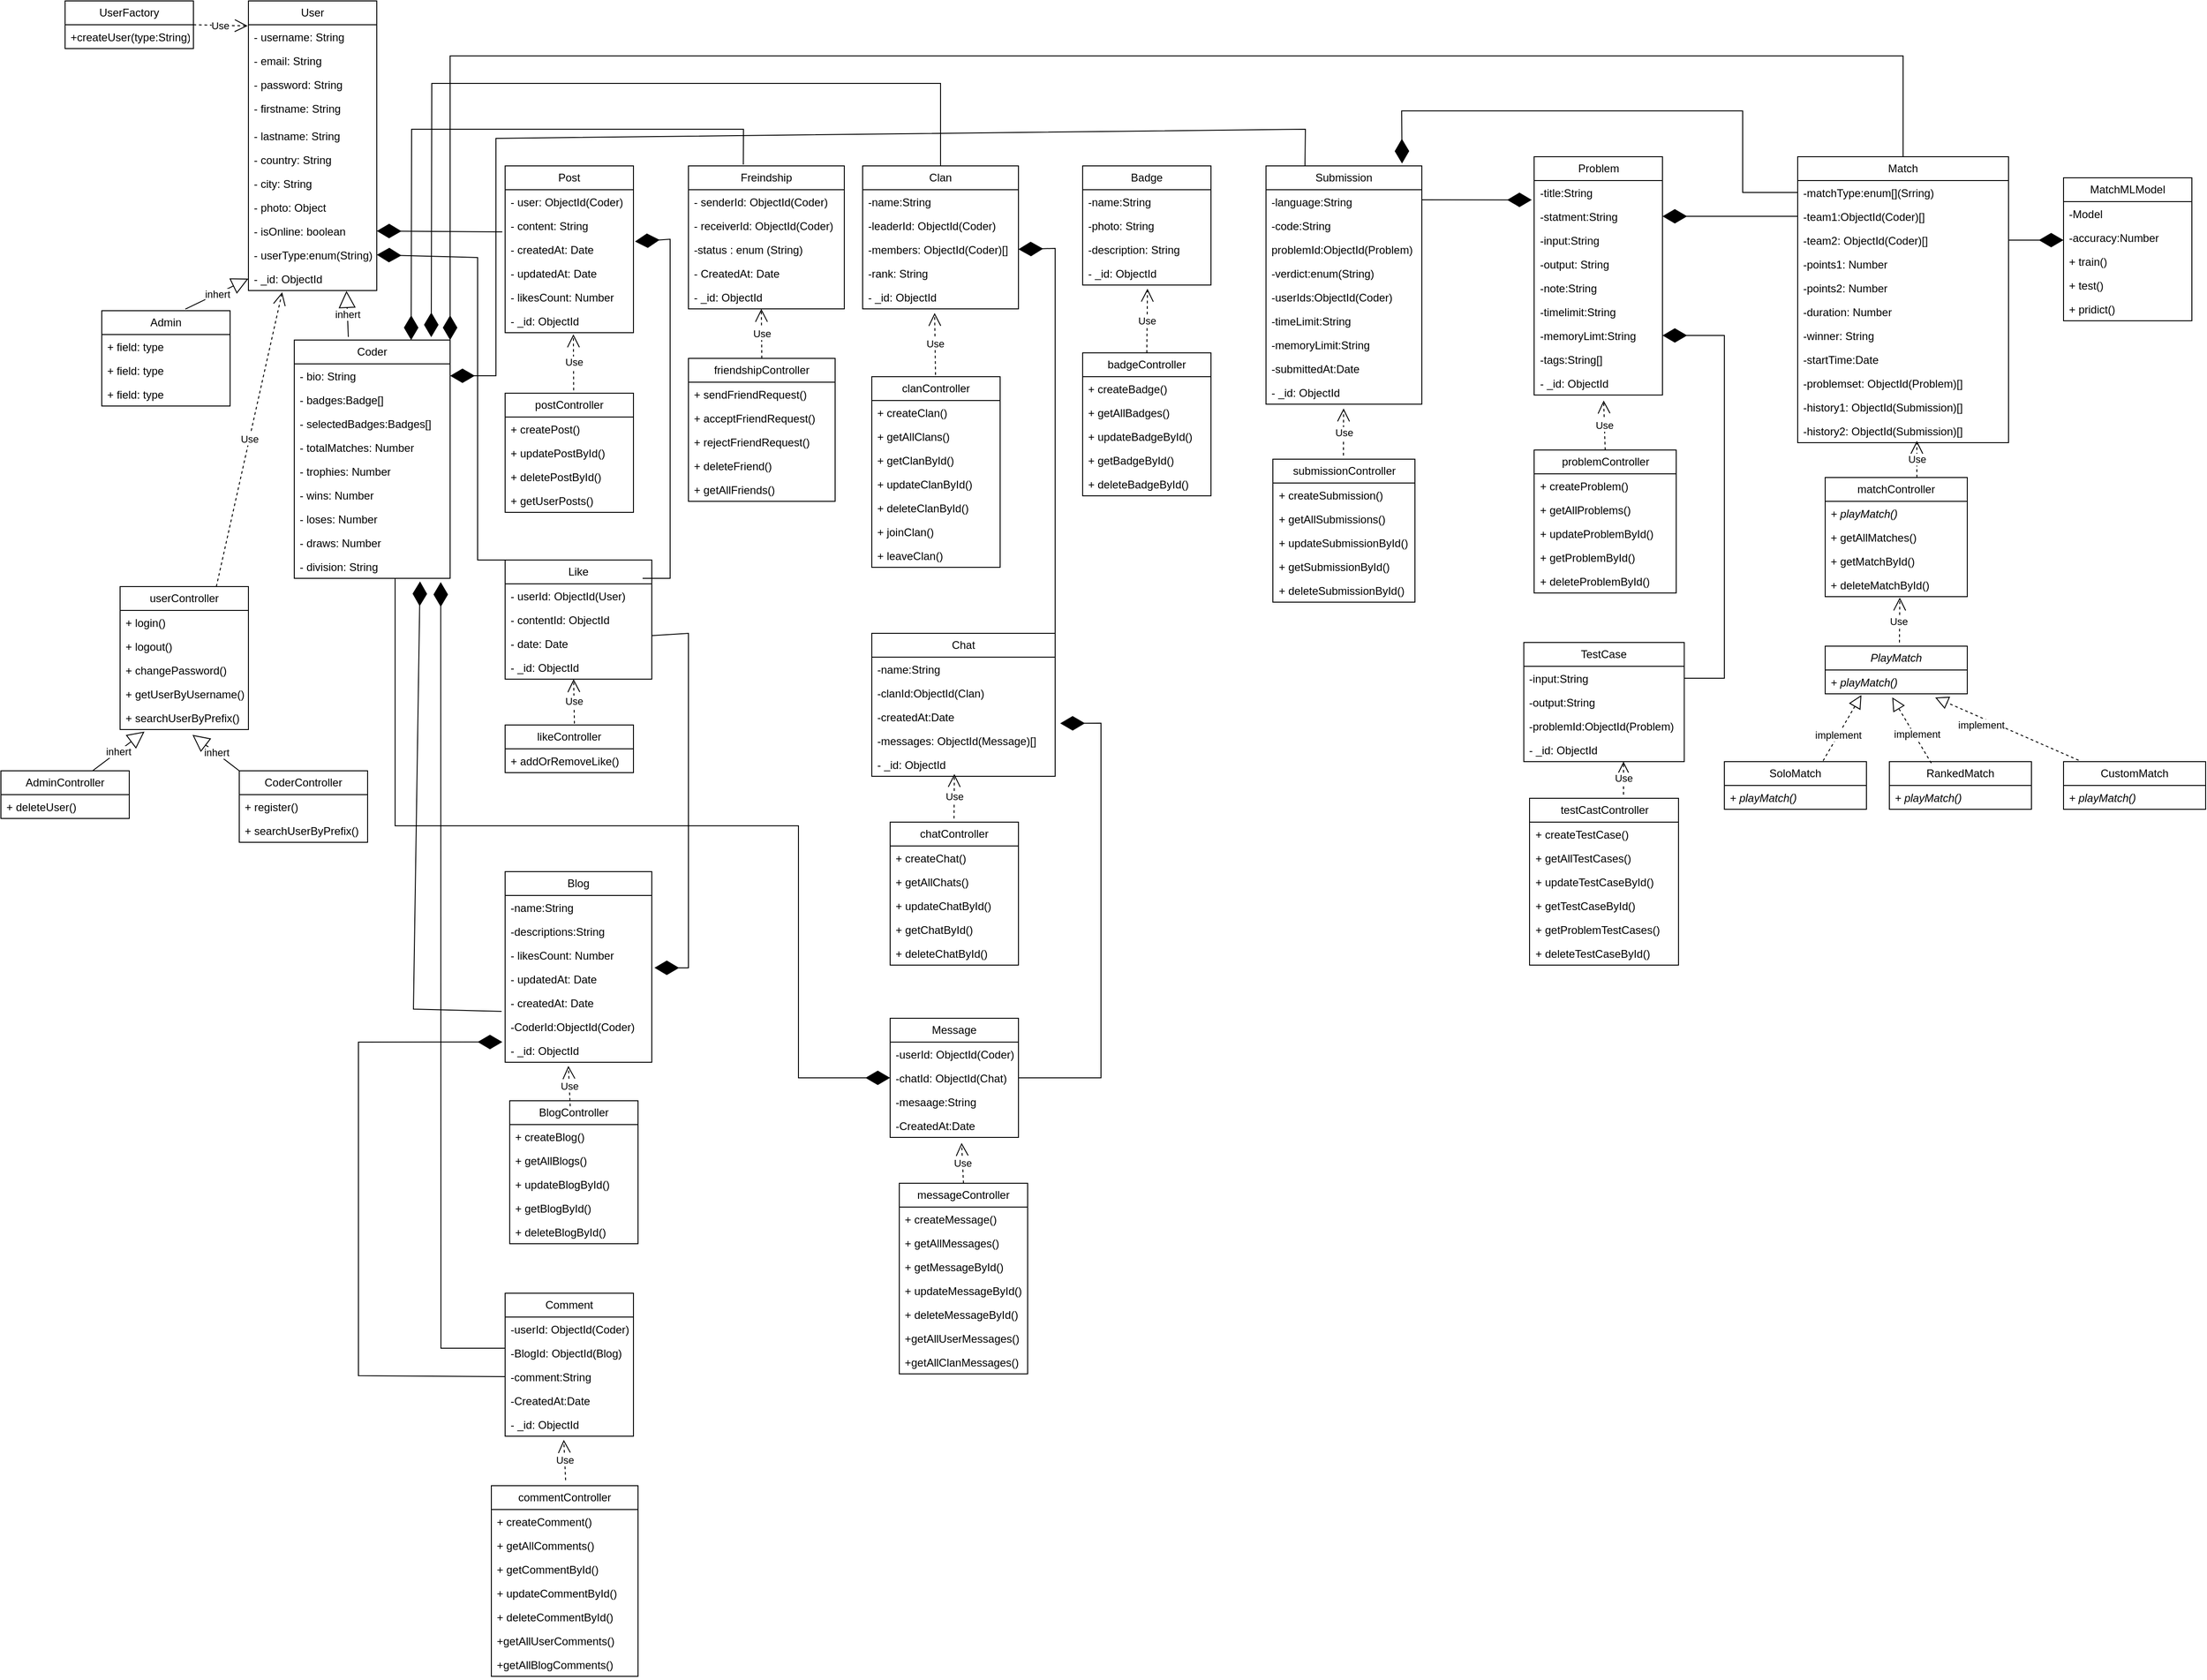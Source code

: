 <mxfile version="23.1.2" type="google">
  <diagram name="Page-1" id="HdHfHY02jsrMt3AkghCz">
    <mxGraphModel dx="3292" dy="2382" grid="1" gridSize="10" guides="1" tooltips="1" connect="1" arrows="1" fold="1" page="1" pageScale="1" pageWidth="850" pageHeight="1100" math="0" shadow="0">
      <root>
        <mxCell id="0" />
        <mxCell id="1" parent="0" />
        <mxCell id="hLQOt44AYmpmIRwFQD5W-1" value="Coder" style="swimlane;fontStyle=0;childLayout=stackLayout;horizontal=1;startSize=26;fillColor=none;horizontalStack=0;resizeParent=1;resizeParentMax=0;resizeLast=0;collapsible=1;marginBottom=0;whiteSpace=wrap;html=1;" parent="1" vertex="1">
          <mxGeometry x="10" y="220" width="170" height="260" as="geometry" />
        </mxCell>
        <mxCell id="j1QVro5xEkpUKLc03D5Q-11" value="- bio: String" style="text;strokeColor=none;fillColor=none;align=left;verticalAlign=top;spacingLeft=4;spacingRight=4;overflow=hidden;rotatable=0;points=[[0,0.5],[1,0.5]];portConstraint=eastwest;whiteSpace=wrap;html=1;" parent="hLQOt44AYmpmIRwFQD5W-1" vertex="1">
          <mxGeometry y="26" width="170" height="26" as="geometry" />
        </mxCell>
        <mxCell id="j1QVro5xEkpUKLc03D5Q-10" value="- badges:Badge[]" style="text;strokeColor=none;fillColor=none;align=left;verticalAlign=top;spacingLeft=4;spacingRight=4;overflow=hidden;rotatable=0;points=[[0,0.5],[1,0.5]];portConstraint=eastwest;whiteSpace=wrap;html=1;" parent="hLQOt44AYmpmIRwFQD5W-1" vertex="1">
          <mxGeometry y="52" width="170" height="26" as="geometry" />
        </mxCell>
        <mxCell id="j1QVro5xEkpUKLc03D5Q-9" value="- selectedBadges:Badges[]" style="text;strokeColor=none;fillColor=none;align=left;verticalAlign=top;spacingLeft=4;spacingRight=4;overflow=hidden;rotatable=0;points=[[0,0.5],[1,0.5]];portConstraint=eastwest;whiteSpace=wrap;html=1;" parent="hLQOt44AYmpmIRwFQD5W-1" vertex="1">
          <mxGeometry y="78" width="170" height="26" as="geometry" />
        </mxCell>
        <mxCell id="j1QVro5xEkpUKLc03D5Q-5" value="- totalMatches: Number" style="text;strokeColor=none;fillColor=none;align=left;verticalAlign=top;spacingLeft=4;spacingRight=4;overflow=hidden;rotatable=0;points=[[0,0.5],[1,0.5]];portConstraint=eastwest;whiteSpace=wrap;html=1;" parent="hLQOt44AYmpmIRwFQD5W-1" vertex="1">
          <mxGeometry y="104" width="170" height="26" as="geometry" />
        </mxCell>
        <mxCell id="j1QVro5xEkpUKLc03D5Q-4" value="- trophies: Number" style="text;strokeColor=none;fillColor=none;align=left;verticalAlign=top;spacingLeft=4;spacingRight=4;overflow=hidden;rotatable=0;points=[[0,0.5],[1,0.5]];portConstraint=eastwest;whiteSpace=wrap;html=1;" parent="hLQOt44AYmpmIRwFQD5W-1" vertex="1">
          <mxGeometry y="130" width="170" height="26" as="geometry" />
        </mxCell>
        <mxCell id="j1QVro5xEkpUKLc03D5Q-12" value="- wins: Number" style="text;strokeColor=none;fillColor=none;align=left;verticalAlign=top;spacingLeft=4;spacingRight=4;overflow=hidden;rotatable=0;points=[[0,0.5],[1,0.5]];portConstraint=eastwest;whiteSpace=wrap;html=1;" parent="hLQOt44AYmpmIRwFQD5W-1" vertex="1">
          <mxGeometry y="156" width="170" height="26" as="geometry" />
        </mxCell>
        <mxCell id="j1QVro5xEkpUKLc03D5Q-14" value="- loses: Number" style="text;strokeColor=none;fillColor=none;align=left;verticalAlign=top;spacingLeft=4;spacingRight=4;overflow=hidden;rotatable=0;points=[[0,0.5],[1,0.5]];portConstraint=eastwest;whiteSpace=wrap;html=1;" parent="hLQOt44AYmpmIRwFQD5W-1" vertex="1">
          <mxGeometry y="182" width="170" height="26" as="geometry" />
        </mxCell>
        <mxCell id="j1QVro5xEkpUKLc03D5Q-13" value="- draws: Number" style="text;strokeColor=none;fillColor=none;align=left;verticalAlign=top;spacingLeft=4;spacingRight=4;overflow=hidden;rotatable=0;points=[[0,0.5],[1,0.5]];portConstraint=eastwest;whiteSpace=wrap;html=1;" parent="hLQOt44AYmpmIRwFQD5W-1" vertex="1">
          <mxGeometry y="208" width="170" height="26" as="geometry" />
        </mxCell>
        <mxCell id="j1QVro5xEkpUKLc03D5Q-15" value="- division: String" style="text;strokeColor=none;fillColor=none;align=left;verticalAlign=top;spacingLeft=4;spacingRight=4;overflow=hidden;rotatable=0;points=[[0,0.5],[1,0.5]];portConstraint=eastwest;whiteSpace=wrap;html=1;" parent="hLQOt44AYmpmIRwFQD5W-1" vertex="1">
          <mxGeometry y="234" width="170" height="26" as="geometry" />
        </mxCell>
        <mxCell id="hLQOt44AYmpmIRwFQD5W-5" value="userController" style="swimlane;fontStyle=0;childLayout=stackLayout;horizontal=1;startSize=26;fillColor=none;horizontalStack=0;resizeParent=1;resizeParentMax=0;resizeLast=0;collapsible=1;marginBottom=0;whiteSpace=wrap;html=1;" parent="1" vertex="1">
          <mxGeometry x="-180" y="489" width="140" height="156" as="geometry" />
        </mxCell>
        <mxCell id="hLQOt44AYmpmIRwFQD5W-7" value="+ login()" style="text;strokeColor=none;fillColor=none;align=left;verticalAlign=top;spacingLeft=4;spacingRight=4;overflow=hidden;rotatable=0;points=[[0,0.5],[1,0.5]];portConstraint=eastwest;whiteSpace=wrap;html=1;" parent="hLQOt44AYmpmIRwFQD5W-5" vertex="1">
          <mxGeometry y="26" width="140" height="26" as="geometry" />
        </mxCell>
        <mxCell id="hLQOt44AYmpmIRwFQD5W-8" value="+ logout()" style="text;strokeColor=none;fillColor=none;align=left;verticalAlign=top;spacingLeft=4;spacingRight=4;overflow=hidden;rotatable=0;points=[[0,0.5],[1,0.5]];portConstraint=eastwest;whiteSpace=wrap;html=1;" parent="hLQOt44AYmpmIRwFQD5W-5" vertex="1">
          <mxGeometry y="52" width="140" height="26" as="geometry" />
        </mxCell>
        <mxCell id="j1QVro5xEkpUKLc03D5Q-17" value="+ changePassword()" style="text;strokeColor=none;fillColor=none;align=left;verticalAlign=top;spacingLeft=4;spacingRight=4;overflow=hidden;rotatable=0;points=[[0,0.5],[1,0.5]];portConstraint=eastwest;whiteSpace=wrap;html=1;" parent="hLQOt44AYmpmIRwFQD5W-5" vertex="1">
          <mxGeometry y="78" width="140" height="26" as="geometry" />
        </mxCell>
        <mxCell id="j1QVro5xEkpUKLc03D5Q-18" value="+ getUserByUsername()" style="text;strokeColor=none;fillColor=none;align=left;verticalAlign=top;spacingLeft=4;spacingRight=4;overflow=hidden;rotatable=0;points=[[0,0.5],[1,0.5]];portConstraint=eastwest;whiteSpace=wrap;html=1;" parent="hLQOt44AYmpmIRwFQD5W-5" vertex="1">
          <mxGeometry y="104" width="140" height="26" as="geometry" />
        </mxCell>
        <mxCell id="j1QVro5xEkpUKLc03D5Q-19" value="+ searchUserByPrefix()" style="text;strokeColor=none;fillColor=none;align=left;verticalAlign=top;spacingLeft=4;spacingRight=4;overflow=hidden;rotatable=0;points=[[0,0.5],[1,0.5]];portConstraint=eastwest;whiteSpace=wrap;html=1;" parent="hLQOt44AYmpmIRwFQD5W-5" vertex="1">
          <mxGeometry y="130" width="140" height="26" as="geometry" />
        </mxCell>
        <mxCell id="-SkAeLWxzW13uVKJ9q1q-1" value="Post" style="swimlane;fontStyle=0;childLayout=stackLayout;horizontal=1;startSize=26;fillColor=none;horizontalStack=0;resizeParent=1;resizeParentMax=0;resizeLast=0;collapsible=1;marginBottom=0;whiteSpace=wrap;html=1;" parent="1" vertex="1">
          <mxGeometry x="240" y="30" width="140" height="182" as="geometry" />
        </mxCell>
        <mxCell id="-SkAeLWxzW13uVKJ9q1q-2" value="- user: ObjectId(Coder)" style="text;strokeColor=none;fillColor=none;align=left;verticalAlign=top;spacingLeft=4;spacingRight=4;overflow=hidden;rotatable=0;points=[[0,0.5],[1,0.5]];portConstraint=eastwest;whiteSpace=wrap;html=1;" parent="-SkAeLWxzW13uVKJ9q1q-1" vertex="1">
          <mxGeometry y="26" width="140" height="26" as="geometry" />
        </mxCell>
        <mxCell id="-SkAeLWxzW13uVKJ9q1q-3" value="- content: String" style="text;strokeColor=none;fillColor=none;align=left;verticalAlign=top;spacingLeft=4;spacingRight=4;overflow=hidden;rotatable=0;points=[[0,0.5],[1,0.5]];portConstraint=eastwest;whiteSpace=wrap;html=1;" parent="-SkAeLWxzW13uVKJ9q1q-1" vertex="1">
          <mxGeometry y="52" width="140" height="26" as="geometry" />
        </mxCell>
        <mxCell id="-SkAeLWxzW13uVKJ9q1q-5" value="- createdAt: Date" style="text;strokeColor=none;fillColor=none;align=left;verticalAlign=top;spacingLeft=4;spacingRight=4;overflow=hidden;rotatable=0;points=[[0,0.5],[1,0.5]];portConstraint=eastwest;whiteSpace=wrap;html=1;" parent="-SkAeLWxzW13uVKJ9q1q-1" vertex="1">
          <mxGeometry y="78" width="140" height="26" as="geometry" />
        </mxCell>
        <mxCell id="-SkAeLWxzW13uVKJ9q1q-6" value="- updatedAt: Date" style="text;strokeColor=none;fillColor=none;align=left;verticalAlign=top;spacingLeft=4;spacingRight=4;overflow=hidden;rotatable=0;points=[[0,0.5],[1,0.5]];portConstraint=eastwest;whiteSpace=wrap;html=1;" parent="-SkAeLWxzW13uVKJ9q1q-1" vertex="1">
          <mxGeometry y="104" width="140" height="26" as="geometry" />
        </mxCell>
        <mxCell id="-SkAeLWxzW13uVKJ9q1q-7" value="- likesCount: Number" style="text;strokeColor=none;fillColor=none;align=left;verticalAlign=top;spacingLeft=4;spacingRight=4;overflow=hidden;rotatable=0;points=[[0,0.5],[1,0.5]];portConstraint=eastwest;whiteSpace=wrap;html=1;" parent="-SkAeLWxzW13uVKJ9q1q-1" vertex="1">
          <mxGeometry y="130" width="140" height="26" as="geometry" />
        </mxCell>
        <mxCell id="-SkAeLWxzW13uVKJ9q1q-9" value="- _id: ObjectId" style="text;strokeColor=none;fillColor=none;align=left;verticalAlign=top;spacingLeft=4;spacingRight=4;overflow=hidden;rotatable=0;points=[[0,0.5],[1,0.5]];portConstraint=eastwest;whiteSpace=wrap;html=1;" parent="-SkAeLWxzW13uVKJ9q1q-1" vertex="1">
          <mxGeometry y="156" width="140" height="26" as="geometry" />
        </mxCell>
        <mxCell id="-SkAeLWxzW13uVKJ9q1q-10" value="postController" style="swimlane;fontStyle=0;childLayout=stackLayout;horizontal=1;startSize=26;fillColor=none;horizontalStack=0;resizeParent=1;resizeParentMax=0;resizeLast=0;collapsible=1;marginBottom=0;whiteSpace=wrap;html=1;" parent="1" vertex="1">
          <mxGeometry x="240" y="278" width="140" height="130" as="geometry" />
        </mxCell>
        <mxCell id="-SkAeLWxzW13uVKJ9q1q-11" value="+ createPost()" style="text;strokeColor=none;fillColor=none;align=left;verticalAlign=top;spacingLeft=4;spacingRight=4;overflow=hidden;rotatable=0;points=[[0,0.5],[1,0.5]];portConstraint=eastwest;whiteSpace=wrap;html=1;" parent="-SkAeLWxzW13uVKJ9q1q-10" vertex="1">
          <mxGeometry y="26" width="140" height="26" as="geometry" />
        </mxCell>
        <mxCell id="-SkAeLWxzW13uVKJ9q1q-12" value="+ updatePostById()" style="text;strokeColor=none;fillColor=none;align=left;verticalAlign=top;spacingLeft=4;spacingRight=4;overflow=hidden;rotatable=0;points=[[0,0.5],[1,0.5]];portConstraint=eastwest;whiteSpace=wrap;html=1;" parent="-SkAeLWxzW13uVKJ9q1q-10" vertex="1">
          <mxGeometry y="52" width="140" height="26" as="geometry" />
        </mxCell>
        <mxCell id="-SkAeLWxzW13uVKJ9q1q-13" value="+ deletePostById()" style="text;strokeColor=none;fillColor=none;align=left;verticalAlign=top;spacingLeft=4;spacingRight=4;overflow=hidden;rotatable=0;points=[[0,0.5],[1,0.5]];portConstraint=eastwest;whiteSpace=wrap;html=1;" parent="-SkAeLWxzW13uVKJ9q1q-10" vertex="1">
          <mxGeometry y="78" width="140" height="26" as="geometry" />
        </mxCell>
        <mxCell id="-SkAeLWxzW13uVKJ9q1q-14" value="+ getUserPosts()" style="text;strokeColor=none;fillColor=none;align=left;verticalAlign=top;spacingLeft=4;spacingRight=4;overflow=hidden;rotatable=0;points=[[0,0.5],[1,0.5]];portConstraint=eastwest;whiteSpace=wrap;html=1;" parent="-SkAeLWxzW13uVKJ9q1q-10" vertex="1">
          <mxGeometry y="104" width="140" height="26" as="geometry" />
        </mxCell>
        <mxCell id="-SkAeLWxzW13uVKJ9q1q-15" value="Like" style="swimlane;fontStyle=0;childLayout=stackLayout;horizontal=1;startSize=26;fillColor=none;horizontalStack=0;resizeParent=1;resizeParentMax=0;resizeLast=0;collapsible=1;marginBottom=0;whiteSpace=wrap;html=1;" parent="1" vertex="1">
          <mxGeometry x="240" y="460" width="160" height="130" as="geometry" />
        </mxCell>
        <mxCell id="-SkAeLWxzW13uVKJ9q1q-16" value="- userId: ObjectId(User)" style="text;strokeColor=none;fillColor=none;align=left;verticalAlign=top;spacingLeft=4;spacingRight=4;overflow=hidden;rotatable=0;points=[[0,0.5],[1,0.5]];portConstraint=eastwest;whiteSpace=wrap;html=1;" parent="-SkAeLWxzW13uVKJ9q1q-15" vertex="1">
          <mxGeometry y="26" width="160" height="26" as="geometry" />
        </mxCell>
        <mxCell id="-SkAeLWxzW13uVKJ9q1q-17" value="- contentId: ObjectId" style="text;strokeColor=none;fillColor=none;align=left;verticalAlign=top;spacingLeft=4;spacingRight=4;overflow=hidden;rotatable=0;points=[[0,0.5],[1,0.5]];portConstraint=eastwest;whiteSpace=wrap;html=1;" parent="-SkAeLWxzW13uVKJ9q1q-15" vertex="1">
          <mxGeometry y="52" width="160" height="26" as="geometry" />
        </mxCell>
        <mxCell id="-SkAeLWxzW13uVKJ9q1q-18" value="- date: Date" style="text;strokeColor=none;fillColor=none;align=left;verticalAlign=top;spacingLeft=4;spacingRight=4;overflow=hidden;rotatable=0;points=[[0,0.5],[1,0.5]];portConstraint=eastwest;whiteSpace=wrap;html=1;" parent="-SkAeLWxzW13uVKJ9q1q-15" vertex="1">
          <mxGeometry y="78" width="160" height="26" as="geometry" />
        </mxCell>
        <mxCell id="-SkAeLWxzW13uVKJ9q1q-35" value="- _id: ObjectId" style="text;strokeColor=none;fillColor=none;align=left;verticalAlign=top;spacingLeft=4;spacingRight=4;overflow=hidden;rotatable=0;points=[[0,0.5],[1,0.5]];portConstraint=eastwest;whiteSpace=wrap;html=1;" parent="-SkAeLWxzW13uVKJ9q1q-15" vertex="1">
          <mxGeometry y="104" width="160" height="26" as="geometry" />
        </mxCell>
        <mxCell id="-SkAeLWxzW13uVKJ9q1q-19" value="likeController" style="swimlane;fontStyle=0;childLayout=stackLayout;horizontal=1;startSize=26;fillColor=none;horizontalStack=0;resizeParent=1;resizeParentMax=0;resizeLast=0;collapsible=1;marginBottom=0;whiteSpace=wrap;html=1;" parent="1" vertex="1">
          <mxGeometry x="240" y="640" width="140" height="52" as="geometry" />
        </mxCell>
        <mxCell id="-SkAeLWxzW13uVKJ9q1q-20" value="+ addOrRemoveLike()" style="text;strokeColor=none;fillColor=none;align=left;verticalAlign=top;spacingLeft=4;spacingRight=4;overflow=hidden;rotatable=0;points=[[0,0.5],[1,0.5]];portConstraint=eastwest;whiteSpace=wrap;html=1;" parent="-SkAeLWxzW13uVKJ9q1q-19" vertex="1">
          <mxGeometry y="26" width="140" height="26" as="geometry" />
        </mxCell>
        <mxCell id="-SkAeLWxzW13uVKJ9q1q-23" value="Freindship" style="swimlane;fontStyle=0;childLayout=stackLayout;horizontal=1;startSize=26;fillColor=none;horizontalStack=0;resizeParent=1;resizeParentMax=0;resizeLast=0;collapsible=1;marginBottom=0;whiteSpace=wrap;html=1;" parent="1" vertex="1">
          <mxGeometry x="440" y="30" width="170" height="156" as="geometry" />
        </mxCell>
        <mxCell id="-SkAeLWxzW13uVKJ9q1q-24" value="- senderId: ObjectId(Coder)" style="text;strokeColor=none;fillColor=none;align=left;verticalAlign=top;spacingLeft=4;spacingRight=4;overflow=hidden;rotatable=0;points=[[0,0.5],[1,0.5]];portConstraint=eastwest;whiteSpace=wrap;html=1;" parent="-SkAeLWxzW13uVKJ9q1q-23" vertex="1">
          <mxGeometry y="26" width="170" height="26" as="geometry" />
        </mxCell>
        <mxCell id="-SkAeLWxzW13uVKJ9q1q-27" value="- receiverId: ObjectId(Coder)" style="text;strokeColor=none;fillColor=none;align=left;verticalAlign=top;spacingLeft=4;spacingRight=4;overflow=hidden;rotatable=0;points=[[0,0.5],[1,0.5]];portConstraint=eastwest;whiteSpace=wrap;html=1;" parent="-SkAeLWxzW13uVKJ9q1q-23" vertex="1">
          <mxGeometry y="52" width="170" height="26" as="geometry" />
        </mxCell>
        <mxCell id="-SkAeLWxzW13uVKJ9q1q-25" value="-status : enum (String)&amp;nbsp;" style="text;strokeColor=none;fillColor=none;align=left;verticalAlign=top;spacingLeft=4;spacingRight=4;overflow=hidden;rotatable=0;points=[[0,0.5],[1,0.5]];portConstraint=eastwest;whiteSpace=wrap;html=1;" parent="-SkAeLWxzW13uVKJ9q1q-23" vertex="1">
          <mxGeometry y="78" width="170" height="26" as="geometry" />
        </mxCell>
        <mxCell id="-SkAeLWxzW13uVKJ9q1q-26" value="- CreatedAt: Date" style="text;strokeColor=none;fillColor=none;align=left;verticalAlign=top;spacingLeft=4;spacingRight=4;overflow=hidden;rotatable=0;points=[[0,0.5],[1,0.5]];portConstraint=eastwest;whiteSpace=wrap;html=1;" parent="-SkAeLWxzW13uVKJ9q1q-23" vertex="1">
          <mxGeometry y="104" width="170" height="26" as="geometry" />
        </mxCell>
        <mxCell id="-SkAeLWxzW13uVKJ9q1q-28" value="- _id: ObjectId" style="text;strokeColor=none;fillColor=none;align=left;verticalAlign=top;spacingLeft=4;spacingRight=4;overflow=hidden;rotatable=0;points=[[0,0.5],[1,0.5]];portConstraint=eastwest;whiteSpace=wrap;html=1;" parent="-SkAeLWxzW13uVKJ9q1q-23" vertex="1">
          <mxGeometry y="130" width="170" height="26" as="geometry" />
        </mxCell>
        <mxCell id="-SkAeLWxzW13uVKJ9q1q-29" value="friendshipController" style="swimlane;fontStyle=0;childLayout=stackLayout;horizontal=1;startSize=26;fillColor=none;horizontalStack=0;resizeParent=1;resizeParentMax=0;resizeLast=0;collapsible=1;marginBottom=0;whiteSpace=wrap;html=1;" parent="1" vertex="1">
          <mxGeometry x="440" y="240" width="160" height="156" as="geometry" />
        </mxCell>
        <mxCell id="-SkAeLWxzW13uVKJ9q1q-30" value="+ sendFriendRequest()" style="text;strokeColor=none;fillColor=none;align=left;verticalAlign=top;spacingLeft=4;spacingRight=4;overflow=hidden;rotatable=0;points=[[0,0.5],[1,0.5]];portConstraint=eastwest;whiteSpace=wrap;html=1;" parent="-SkAeLWxzW13uVKJ9q1q-29" vertex="1">
          <mxGeometry y="26" width="160" height="26" as="geometry" />
        </mxCell>
        <mxCell id="-SkAeLWxzW13uVKJ9q1q-33" value="+ acceptFriendRequest()" style="text;strokeColor=none;fillColor=none;align=left;verticalAlign=top;spacingLeft=4;spacingRight=4;overflow=hidden;rotatable=0;points=[[0,0.5],[1,0.5]];portConstraint=eastwest;whiteSpace=wrap;html=1;" parent="-SkAeLWxzW13uVKJ9q1q-29" vertex="1">
          <mxGeometry y="52" width="160" height="26" as="geometry" />
        </mxCell>
        <mxCell id="-SkAeLWxzW13uVKJ9q1q-34" value="+ rejectFriendRequest()" style="text;strokeColor=none;fillColor=none;align=left;verticalAlign=top;spacingLeft=4;spacingRight=4;overflow=hidden;rotatable=0;points=[[0,0.5],[1,0.5]];portConstraint=eastwest;whiteSpace=wrap;html=1;" parent="-SkAeLWxzW13uVKJ9q1q-29" vertex="1">
          <mxGeometry y="78" width="160" height="26" as="geometry" />
        </mxCell>
        <mxCell id="-SkAeLWxzW13uVKJ9q1q-31" value="+ deleteFriend()" style="text;strokeColor=none;fillColor=none;align=left;verticalAlign=top;spacingLeft=4;spacingRight=4;overflow=hidden;rotatable=0;points=[[0,0.5],[1,0.5]];portConstraint=eastwest;whiteSpace=wrap;html=1;" parent="-SkAeLWxzW13uVKJ9q1q-29" vertex="1">
          <mxGeometry y="104" width="160" height="26" as="geometry" />
        </mxCell>
        <mxCell id="-SkAeLWxzW13uVKJ9q1q-32" value="+ getAllFriends()" style="text;strokeColor=none;fillColor=none;align=left;verticalAlign=top;spacingLeft=4;spacingRight=4;overflow=hidden;rotatable=0;points=[[0,0.5],[1,0.5]];portConstraint=eastwest;whiteSpace=wrap;html=1;" parent="-SkAeLWxzW13uVKJ9q1q-29" vertex="1">
          <mxGeometry y="130" width="160" height="26" as="geometry" />
        </mxCell>
        <mxCell id="-SkAeLWxzW13uVKJ9q1q-36" value="Clan" style="swimlane;fontStyle=0;childLayout=stackLayout;horizontal=1;startSize=26;fillColor=none;horizontalStack=0;resizeParent=1;resizeParentMax=0;resizeLast=0;collapsible=1;marginBottom=0;whiteSpace=wrap;html=1;" parent="1" vertex="1">
          <mxGeometry x="630" y="30" width="170" height="156" as="geometry" />
        </mxCell>
        <mxCell id="-SkAeLWxzW13uVKJ9q1q-37" value="-name:String" style="text;strokeColor=none;fillColor=none;align=left;verticalAlign=top;spacingLeft=4;spacingRight=4;overflow=hidden;rotatable=0;points=[[0,0.5],[1,0.5]];portConstraint=eastwest;whiteSpace=wrap;html=1;" parent="-SkAeLWxzW13uVKJ9q1q-36" vertex="1">
          <mxGeometry y="26" width="170" height="26" as="geometry" />
        </mxCell>
        <mxCell id="-SkAeLWxzW13uVKJ9q1q-38" value="-leaderId: ObjectId(Coder)" style="text;strokeColor=none;fillColor=none;align=left;verticalAlign=top;spacingLeft=4;spacingRight=4;overflow=hidden;rotatable=0;points=[[0,0.5],[1,0.5]];portConstraint=eastwest;whiteSpace=wrap;html=1;" parent="-SkAeLWxzW13uVKJ9q1q-36" vertex="1">
          <mxGeometry y="52" width="170" height="26" as="geometry" />
        </mxCell>
        <mxCell id="-SkAeLWxzW13uVKJ9q1q-39" value="-members: ObjectId(Coder)[]" style="text;strokeColor=none;fillColor=none;align=left;verticalAlign=top;spacingLeft=4;spacingRight=4;overflow=hidden;rotatable=0;points=[[0,0.5],[1,0.5]];portConstraint=eastwest;whiteSpace=wrap;html=1;" parent="-SkAeLWxzW13uVKJ9q1q-36" vertex="1">
          <mxGeometry y="78" width="170" height="26" as="geometry" />
        </mxCell>
        <mxCell id="-SkAeLWxzW13uVKJ9q1q-40" value="-rank: String" style="text;strokeColor=none;fillColor=none;align=left;verticalAlign=top;spacingLeft=4;spacingRight=4;overflow=hidden;rotatable=0;points=[[0,0.5],[1,0.5]];portConstraint=eastwest;whiteSpace=wrap;html=1;" parent="-SkAeLWxzW13uVKJ9q1q-36" vertex="1">
          <mxGeometry y="104" width="170" height="26" as="geometry" />
        </mxCell>
        <mxCell id="-SkAeLWxzW13uVKJ9q1q-42" value="- _id: ObjectId" style="text;strokeColor=none;fillColor=none;align=left;verticalAlign=top;spacingLeft=4;spacingRight=4;overflow=hidden;rotatable=0;points=[[0,0.5],[1,0.5]];portConstraint=eastwest;whiteSpace=wrap;html=1;" parent="-SkAeLWxzW13uVKJ9q1q-36" vertex="1">
          <mxGeometry y="130" width="170" height="26" as="geometry" />
        </mxCell>
        <mxCell id="-SkAeLWxzW13uVKJ9q1q-43" value="clanController" style="swimlane;fontStyle=0;childLayout=stackLayout;horizontal=1;startSize=26;fillColor=none;horizontalStack=0;resizeParent=1;resizeParentMax=0;resizeLast=0;collapsible=1;marginBottom=0;whiteSpace=wrap;html=1;" parent="1" vertex="1">
          <mxGeometry x="640" y="260" width="140" height="208" as="geometry" />
        </mxCell>
        <mxCell id="-SkAeLWxzW13uVKJ9q1q-44" value="+ createClan()" style="text;strokeColor=none;fillColor=none;align=left;verticalAlign=top;spacingLeft=4;spacingRight=4;overflow=hidden;rotatable=0;points=[[0,0.5],[1,0.5]];portConstraint=eastwest;whiteSpace=wrap;html=1;" parent="-SkAeLWxzW13uVKJ9q1q-43" vertex="1">
          <mxGeometry y="26" width="140" height="26" as="geometry" />
        </mxCell>
        <mxCell id="-SkAeLWxzW13uVKJ9q1q-45" value="+ getAllClans()" style="text;strokeColor=none;fillColor=none;align=left;verticalAlign=top;spacingLeft=4;spacingRight=4;overflow=hidden;rotatable=0;points=[[0,0.5],[1,0.5]];portConstraint=eastwest;whiteSpace=wrap;html=1;" parent="-SkAeLWxzW13uVKJ9q1q-43" vertex="1">
          <mxGeometry y="52" width="140" height="26" as="geometry" />
        </mxCell>
        <mxCell id="-SkAeLWxzW13uVKJ9q1q-46" value="+ getClanById()" style="text;strokeColor=none;fillColor=none;align=left;verticalAlign=top;spacingLeft=4;spacingRight=4;overflow=hidden;rotatable=0;points=[[0,0.5],[1,0.5]];portConstraint=eastwest;whiteSpace=wrap;html=1;" parent="-SkAeLWxzW13uVKJ9q1q-43" vertex="1">
          <mxGeometry y="78" width="140" height="26" as="geometry" />
        </mxCell>
        <mxCell id="-SkAeLWxzW13uVKJ9q1q-48" value="+ updateClanById()" style="text;strokeColor=none;fillColor=none;align=left;verticalAlign=top;spacingLeft=4;spacingRight=4;overflow=hidden;rotatable=0;points=[[0,0.5],[1,0.5]];portConstraint=eastwest;whiteSpace=wrap;html=1;" parent="-SkAeLWxzW13uVKJ9q1q-43" vertex="1">
          <mxGeometry y="104" width="140" height="26" as="geometry" />
        </mxCell>
        <mxCell id="-SkAeLWxzW13uVKJ9q1q-49" value="+ deleteClanById()" style="text;strokeColor=none;fillColor=none;align=left;verticalAlign=top;spacingLeft=4;spacingRight=4;overflow=hidden;rotatable=0;points=[[0,0.5],[1,0.5]];portConstraint=eastwest;whiteSpace=wrap;html=1;" parent="-SkAeLWxzW13uVKJ9q1q-43" vertex="1">
          <mxGeometry y="130" width="140" height="26" as="geometry" />
        </mxCell>
        <mxCell id="-SkAeLWxzW13uVKJ9q1q-50" value="+ joinClan()" style="text;strokeColor=none;fillColor=none;align=left;verticalAlign=top;spacingLeft=4;spacingRight=4;overflow=hidden;rotatable=0;points=[[0,0.5],[1,0.5]];portConstraint=eastwest;whiteSpace=wrap;html=1;" parent="-SkAeLWxzW13uVKJ9q1q-43" vertex="1">
          <mxGeometry y="156" width="140" height="26" as="geometry" />
        </mxCell>
        <mxCell id="-SkAeLWxzW13uVKJ9q1q-51" value="+ leaveClan()" style="text;strokeColor=none;fillColor=none;align=left;verticalAlign=top;spacingLeft=4;spacingRight=4;overflow=hidden;rotatable=0;points=[[0,0.5],[1,0.5]];portConstraint=eastwest;whiteSpace=wrap;html=1;" parent="-SkAeLWxzW13uVKJ9q1q-43" vertex="1">
          <mxGeometry y="182" width="140" height="26" as="geometry" />
        </mxCell>
        <mxCell id="-SkAeLWxzW13uVKJ9q1q-52" value="Badge" style="swimlane;fontStyle=0;childLayout=stackLayout;horizontal=1;startSize=26;fillColor=none;horizontalStack=0;resizeParent=1;resizeParentMax=0;resizeLast=0;collapsible=1;marginBottom=0;whiteSpace=wrap;html=1;" parent="1" vertex="1">
          <mxGeometry x="870" y="30" width="140" height="130" as="geometry" />
        </mxCell>
        <mxCell id="-SkAeLWxzW13uVKJ9q1q-53" value="-name:String" style="text;strokeColor=none;fillColor=none;align=left;verticalAlign=top;spacingLeft=4;spacingRight=4;overflow=hidden;rotatable=0;points=[[0,0.5],[1,0.5]];portConstraint=eastwest;whiteSpace=wrap;html=1;" parent="-SkAeLWxzW13uVKJ9q1q-52" vertex="1">
          <mxGeometry y="26" width="140" height="26" as="geometry" />
        </mxCell>
        <mxCell id="-SkAeLWxzW13uVKJ9q1q-54" value="-photo: String" style="text;strokeColor=none;fillColor=none;align=left;verticalAlign=top;spacingLeft=4;spacingRight=4;overflow=hidden;rotatable=0;points=[[0,0.5],[1,0.5]];portConstraint=eastwest;whiteSpace=wrap;html=1;" parent="-SkAeLWxzW13uVKJ9q1q-52" vertex="1">
          <mxGeometry y="52" width="140" height="26" as="geometry" />
        </mxCell>
        <mxCell id="-SkAeLWxzW13uVKJ9q1q-55" value="-description: String" style="text;strokeColor=none;fillColor=none;align=left;verticalAlign=top;spacingLeft=4;spacingRight=4;overflow=hidden;rotatable=0;points=[[0,0.5],[1,0.5]];portConstraint=eastwest;whiteSpace=wrap;html=1;" parent="-SkAeLWxzW13uVKJ9q1q-52" vertex="1">
          <mxGeometry y="78" width="140" height="26" as="geometry" />
        </mxCell>
        <mxCell id="-SkAeLWxzW13uVKJ9q1q-56" value="- _id: ObjectId" style="text;strokeColor=none;fillColor=none;align=left;verticalAlign=top;spacingLeft=4;spacingRight=4;overflow=hidden;rotatable=0;points=[[0,0.5],[1,0.5]];portConstraint=eastwest;whiteSpace=wrap;html=1;" parent="-SkAeLWxzW13uVKJ9q1q-52" vertex="1">
          <mxGeometry y="104" width="140" height="26" as="geometry" />
        </mxCell>
        <mxCell id="-SkAeLWxzW13uVKJ9q1q-57" value="badgeController" style="swimlane;fontStyle=0;childLayout=stackLayout;horizontal=1;startSize=26;fillColor=none;horizontalStack=0;resizeParent=1;resizeParentMax=0;resizeLast=0;collapsible=1;marginBottom=0;whiteSpace=wrap;html=1;" parent="1" vertex="1">
          <mxGeometry x="870" y="234" width="140" height="156" as="geometry" />
        </mxCell>
        <mxCell id="-SkAeLWxzW13uVKJ9q1q-58" value="+ createBadge()" style="text;strokeColor=none;fillColor=none;align=left;verticalAlign=top;spacingLeft=4;spacingRight=4;overflow=hidden;rotatable=0;points=[[0,0.5],[1,0.5]];portConstraint=eastwest;whiteSpace=wrap;html=1;" parent="-SkAeLWxzW13uVKJ9q1q-57" vertex="1">
          <mxGeometry y="26" width="140" height="26" as="geometry" />
        </mxCell>
        <mxCell id="-SkAeLWxzW13uVKJ9q1q-61" value="+ getAllBadges()" style="text;strokeColor=none;fillColor=none;align=left;verticalAlign=top;spacingLeft=4;spacingRight=4;overflow=hidden;rotatable=0;points=[[0,0.5],[1,0.5]];portConstraint=eastwest;whiteSpace=wrap;html=1;" parent="-SkAeLWxzW13uVKJ9q1q-57" vertex="1">
          <mxGeometry y="52" width="140" height="26" as="geometry" />
        </mxCell>
        <mxCell id="-SkAeLWxzW13uVKJ9q1q-62" value="+ updateBadgeById()" style="text;strokeColor=none;fillColor=none;align=left;verticalAlign=top;spacingLeft=4;spacingRight=4;overflow=hidden;rotatable=0;points=[[0,0.5],[1,0.5]];portConstraint=eastwest;whiteSpace=wrap;html=1;" parent="-SkAeLWxzW13uVKJ9q1q-57" vertex="1">
          <mxGeometry y="78" width="140" height="26" as="geometry" />
        </mxCell>
        <mxCell id="-SkAeLWxzW13uVKJ9q1q-63" value="+ getBadgeById()" style="text;strokeColor=none;fillColor=none;align=left;verticalAlign=top;spacingLeft=4;spacingRight=4;overflow=hidden;rotatable=0;points=[[0,0.5],[1,0.5]];portConstraint=eastwest;whiteSpace=wrap;html=1;" parent="-SkAeLWxzW13uVKJ9q1q-57" vertex="1">
          <mxGeometry y="104" width="140" height="26" as="geometry" />
        </mxCell>
        <mxCell id="-SkAeLWxzW13uVKJ9q1q-64" value="+ deleteBadgeById()" style="text;strokeColor=none;fillColor=none;align=left;verticalAlign=top;spacingLeft=4;spacingRight=4;overflow=hidden;rotatable=0;points=[[0,0.5],[1,0.5]];portConstraint=eastwest;whiteSpace=wrap;html=1;" parent="-SkAeLWxzW13uVKJ9q1q-57" vertex="1">
          <mxGeometry y="130" width="140" height="26" as="geometry" />
        </mxCell>
        <mxCell id="-SkAeLWxzW13uVKJ9q1q-65" value="Submission" style="swimlane;fontStyle=0;childLayout=stackLayout;horizontal=1;startSize=26;fillColor=none;horizontalStack=0;resizeParent=1;resizeParentMax=0;resizeLast=0;collapsible=1;marginBottom=0;whiteSpace=wrap;html=1;" parent="1" vertex="1">
          <mxGeometry x="1070" y="30" width="170" height="260" as="geometry" />
        </mxCell>
        <mxCell id="-SkAeLWxzW13uVKJ9q1q-66" value="-language:String" style="text;strokeColor=none;fillColor=none;align=left;verticalAlign=top;spacingLeft=4;spacingRight=4;overflow=hidden;rotatable=0;points=[[0,0.5],[1,0.5]];portConstraint=eastwest;whiteSpace=wrap;html=1;" parent="-SkAeLWxzW13uVKJ9q1q-65" vertex="1">
          <mxGeometry y="26" width="170" height="26" as="geometry" />
        </mxCell>
        <mxCell id="-SkAeLWxzW13uVKJ9q1q-67" value="-code:String" style="text;strokeColor=none;fillColor=none;align=left;verticalAlign=top;spacingLeft=4;spacingRight=4;overflow=hidden;rotatable=0;points=[[0,0.5],[1,0.5]];portConstraint=eastwest;whiteSpace=wrap;html=1;" parent="-SkAeLWxzW13uVKJ9q1q-65" vertex="1">
          <mxGeometry y="52" width="170" height="26" as="geometry" />
        </mxCell>
        <mxCell id="-SkAeLWxzW13uVKJ9q1q-68" value="problemId:ObjectId(Problem)" style="text;strokeColor=none;fillColor=none;align=left;verticalAlign=top;spacingLeft=4;spacingRight=4;overflow=hidden;rotatable=0;points=[[0,0.5],[1,0.5]];portConstraint=eastwest;whiteSpace=wrap;html=1;" parent="-SkAeLWxzW13uVKJ9q1q-65" vertex="1">
          <mxGeometry y="78" width="170" height="26" as="geometry" />
        </mxCell>
        <mxCell id="-SkAeLWxzW13uVKJ9q1q-73" value="-verdict:enum(String)" style="text;strokeColor=none;fillColor=none;align=left;verticalAlign=top;spacingLeft=4;spacingRight=4;overflow=hidden;rotatable=0;points=[[0,0.5],[1,0.5]];portConstraint=eastwest;whiteSpace=wrap;html=1;" parent="-SkAeLWxzW13uVKJ9q1q-65" vertex="1">
          <mxGeometry y="104" width="170" height="26" as="geometry" />
        </mxCell>
        <mxCell id="-SkAeLWxzW13uVKJ9q1q-74" value="-userIds:ObjectId(Coder)" style="text;strokeColor=none;fillColor=none;align=left;verticalAlign=top;spacingLeft=4;spacingRight=4;overflow=hidden;rotatable=0;points=[[0,0.5],[1,0.5]];portConstraint=eastwest;whiteSpace=wrap;html=1;" parent="-SkAeLWxzW13uVKJ9q1q-65" vertex="1">
          <mxGeometry y="130" width="170" height="26" as="geometry" />
        </mxCell>
        <mxCell id="-SkAeLWxzW13uVKJ9q1q-75" value="-timeLimit:String" style="text;strokeColor=none;fillColor=none;align=left;verticalAlign=top;spacingLeft=4;spacingRight=4;overflow=hidden;rotatable=0;points=[[0,0.5],[1,0.5]];portConstraint=eastwest;whiteSpace=wrap;html=1;" parent="-SkAeLWxzW13uVKJ9q1q-65" vertex="1">
          <mxGeometry y="156" width="170" height="26" as="geometry" />
        </mxCell>
        <mxCell id="-SkAeLWxzW13uVKJ9q1q-76" value="-memoryLimit:String" style="text;strokeColor=none;fillColor=none;align=left;verticalAlign=top;spacingLeft=4;spacingRight=4;overflow=hidden;rotatable=0;points=[[0,0.5],[1,0.5]];portConstraint=eastwest;whiteSpace=wrap;html=1;" parent="-SkAeLWxzW13uVKJ9q1q-65" vertex="1">
          <mxGeometry y="182" width="170" height="26" as="geometry" />
        </mxCell>
        <mxCell id="-SkAeLWxzW13uVKJ9q1q-168" value="-submittedAt:Date" style="text;strokeColor=none;fillColor=none;align=left;verticalAlign=top;spacingLeft=4;spacingRight=4;overflow=hidden;rotatable=0;points=[[0,0.5],[1,0.5]];portConstraint=eastwest;whiteSpace=wrap;html=1;" parent="-SkAeLWxzW13uVKJ9q1q-65" vertex="1">
          <mxGeometry y="208" width="170" height="26" as="geometry" />
        </mxCell>
        <mxCell id="-SkAeLWxzW13uVKJ9q1q-87" value="- _id: ObjectId" style="text;strokeColor=none;fillColor=none;align=left;verticalAlign=top;spacingLeft=4;spacingRight=4;overflow=hidden;rotatable=0;points=[[0,0.5],[1,0.5]];portConstraint=eastwest;whiteSpace=wrap;html=1;" parent="-SkAeLWxzW13uVKJ9q1q-65" vertex="1">
          <mxGeometry y="234" width="170" height="26" as="geometry" />
        </mxCell>
        <mxCell id="-SkAeLWxzW13uVKJ9q1q-77" value="submissionController" style="swimlane;fontStyle=0;childLayout=stackLayout;horizontal=1;startSize=26;fillColor=none;horizontalStack=0;resizeParent=1;resizeParentMax=0;resizeLast=0;collapsible=1;marginBottom=0;whiteSpace=wrap;html=1;" parent="1" vertex="1">
          <mxGeometry x="1077.5" y="350" width="155" height="156" as="geometry" />
        </mxCell>
        <mxCell id="-SkAeLWxzW13uVKJ9q1q-78" value="+ createSubmission()" style="text;strokeColor=none;fillColor=none;align=left;verticalAlign=top;spacingLeft=4;spacingRight=4;overflow=hidden;rotatable=0;points=[[0,0.5],[1,0.5]];portConstraint=eastwest;whiteSpace=wrap;html=1;" parent="-SkAeLWxzW13uVKJ9q1q-77" vertex="1">
          <mxGeometry y="26" width="155" height="26" as="geometry" />
        </mxCell>
        <mxCell id="-SkAeLWxzW13uVKJ9q1q-79" value="+ getAllSubmissions()" style="text;strokeColor=none;fillColor=none;align=left;verticalAlign=top;spacingLeft=4;spacingRight=4;overflow=hidden;rotatable=0;points=[[0,0.5],[1,0.5]];portConstraint=eastwest;whiteSpace=wrap;html=1;" parent="-SkAeLWxzW13uVKJ9q1q-77" vertex="1">
          <mxGeometry y="52" width="155" height="26" as="geometry" />
        </mxCell>
        <mxCell id="-SkAeLWxzW13uVKJ9q1q-80" value="+ updateSubmissionById()" style="text;strokeColor=none;fillColor=none;align=left;verticalAlign=top;spacingLeft=4;spacingRight=4;overflow=hidden;rotatable=0;points=[[0,0.5],[1,0.5]];portConstraint=eastwest;whiteSpace=wrap;html=1;" parent="-SkAeLWxzW13uVKJ9q1q-77" vertex="1">
          <mxGeometry y="78" width="155" height="26" as="geometry" />
        </mxCell>
        <mxCell id="-SkAeLWxzW13uVKJ9q1q-81" value="+ getSubmissionById()" style="text;strokeColor=none;fillColor=none;align=left;verticalAlign=top;spacingLeft=4;spacingRight=4;overflow=hidden;rotatable=0;points=[[0,0.5],[1,0.5]];portConstraint=eastwest;whiteSpace=wrap;html=1;" parent="-SkAeLWxzW13uVKJ9q1q-77" vertex="1">
          <mxGeometry y="104" width="155" height="26" as="geometry" />
        </mxCell>
        <mxCell id="-SkAeLWxzW13uVKJ9q1q-82" value="+ deleteSubmissionById()" style="text;strokeColor=none;fillColor=none;align=left;verticalAlign=top;spacingLeft=4;spacingRight=4;overflow=hidden;rotatable=0;points=[[0,0.5],[1,0.5]];portConstraint=eastwest;whiteSpace=wrap;html=1;" parent="-SkAeLWxzW13uVKJ9q1q-77" vertex="1">
          <mxGeometry y="130" width="155" height="26" as="geometry" />
        </mxCell>
        <mxCell id="-SkAeLWxzW13uVKJ9q1q-83" value="Problem" style="swimlane;fontStyle=0;childLayout=stackLayout;horizontal=1;startSize=26;fillColor=none;horizontalStack=0;resizeParent=1;resizeParentMax=0;resizeLast=0;collapsible=1;marginBottom=0;whiteSpace=wrap;html=1;" parent="1" vertex="1">
          <mxGeometry x="1362.5" y="20" width="140" height="260" as="geometry" />
        </mxCell>
        <mxCell id="-SkAeLWxzW13uVKJ9q1q-84" value="-title:String" style="text;strokeColor=none;fillColor=none;align=left;verticalAlign=top;spacingLeft=4;spacingRight=4;overflow=hidden;rotatable=0;points=[[0,0.5],[1,0.5]];portConstraint=eastwest;whiteSpace=wrap;html=1;" parent="-SkAeLWxzW13uVKJ9q1q-83" vertex="1">
          <mxGeometry y="26" width="140" height="26" as="geometry" />
        </mxCell>
        <mxCell id="-SkAeLWxzW13uVKJ9q1q-85" value="-statment:String" style="text;strokeColor=none;fillColor=none;align=left;verticalAlign=top;spacingLeft=4;spacingRight=4;overflow=hidden;rotatable=0;points=[[0,0.5],[1,0.5]];portConstraint=eastwest;whiteSpace=wrap;html=1;" parent="-SkAeLWxzW13uVKJ9q1q-83" vertex="1">
          <mxGeometry y="52" width="140" height="26" as="geometry" />
        </mxCell>
        <mxCell id="-SkAeLWxzW13uVKJ9q1q-88" value="-input:String" style="text;strokeColor=none;fillColor=none;align=left;verticalAlign=top;spacingLeft=4;spacingRight=4;overflow=hidden;rotatable=0;points=[[0,0.5],[1,0.5]];portConstraint=eastwest;whiteSpace=wrap;html=1;" parent="-SkAeLWxzW13uVKJ9q1q-83" vertex="1">
          <mxGeometry y="78" width="140" height="26" as="geometry" />
        </mxCell>
        <mxCell id="-SkAeLWxzW13uVKJ9q1q-86" value="-output: String" style="text;strokeColor=none;fillColor=none;align=left;verticalAlign=top;spacingLeft=4;spacingRight=4;overflow=hidden;rotatable=0;points=[[0,0.5],[1,0.5]];portConstraint=eastwest;whiteSpace=wrap;html=1;" parent="-SkAeLWxzW13uVKJ9q1q-83" vertex="1">
          <mxGeometry y="104" width="140" height="26" as="geometry" />
        </mxCell>
        <mxCell id="-SkAeLWxzW13uVKJ9q1q-93" value="-note:String" style="text;strokeColor=none;fillColor=none;align=left;verticalAlign=top;spacingLeft=4;spacingRight=4;overflow=hidden;rotatable=0;points=[[0,0.5],[1,0.5]];portConstraint=eastwest;whiteSpace=wrap;html=1;" parent="-SkAeLWxzW13uVKJ9q1q-83" vertex="1">
          <mxGeometry y="130" width="140" height="26" as="geometry" />
        </mxCell>
        <mxCell id="-SkAeLWxzW13uVKJ9q1q-94" value="-timelimit:String" style="text;strokeColor=none;fillColor=none;align=left;verticalAlign=top;spacingLeft=4;spacingRight=4;overflow=hidden;rotatable=0;points=[[0,0.5],[1,0.5]];portConstraint=eastwest;whiteSpace=wrap;html=1;" parent="-SkAeLWxzW13uVKJ9q1q-83" vertex="1">
          <mxGeometry y="156" width="140" height="26" as="geometry" />
        </mxCell>
        <mxCell id="-SkAeLWxzW13uVKJ9q1q-92" value="-memoryLimt:String" style="text;strokeColor=none;fillColor=none;align=left;verticalAlign=top;spacingLeft=4;spacingRight=4;overflow=hidden;rotatable=0;points=[[0,0.5],[1,0.5]];portConstraint=eastwest;whiteSpace=wrap;html=1;" parent="-SkAeLWxzW13uVKJ9q1q-83" vertex="1">
          <mxGeometry y="182" width="140" height="26" as="geometry" />
        </mxCell>
        <mxCell id="-SkAeLWxzW13uVKJ9q1q-90" value="-tags:String[]" style="text;strokeColor=none;fillColor=none;align=left;verticalAlign=top;spacingLeft=4;spacingRight=4;overflow=hidden;rotatable=0;points=[[0,0.5],[1,0.5]];portConstraint=eastwest;whiteSpace=wrap;html=1;" parent="-SkAeLWxzW13uVKJ9q1q-83" vertex="1">
          <mxGeometry y="208" width="140" height="26" as="geometry" />
        </mxCell>
        <mxCell id="-SkAeLWxzW13uVKJ9q1q-89" value="- _id: ObjectId" style="text;strokeColor=none;fillColor=none;align=left;verticalAlign=top;spacingLeft=4;spacingRight=4;overflow=hidden;rotatable=0;points=[[0,0.5],[1,0.5]];portConstraint=eastwest;whiteSpace=wrap;html=1;" parent="-SkAeLWxzW13uVKJ9q1q-83" vertex="1">
          <mxGeometry y="234" width="140" height="26" as="geometry" />
        </mxCell>
        <mxCell id="-SkAeLWxzW13uVKJ9q1q-95" value="TestCase" style="swimlane;fontStyle=0;childLayout=stackLayout;horizontal=1;startSize=26;fillColor=none;horizontalStack=0;resizeParent=1;resizeParentMax=0;resizeLast=0;collapsible=1;marginBottom=0;whiteSpace=wrap;html=1;" parent="1" vertex="1">
          <mxGeometry x="1351.25" y="550" width="175" height="130" as="geometry" />
        </mxCell>
        <mxCell id="-SkAeLWxzW13uVKJ9q1q-96" value="-input:String" style="text;strokeColor=none;fillColor=none;align=left;verticalAlign=top;spacingLeft=4;spacingRight=4;overflow=hidden;rotatable=0;points=[[0,0.5],[1,0.5]];portConstraint=eastwest;whiteSpace=wrap;html=1;" parent="-SkAeLWxzW13uVKJ9q1q-95" vertex="1">
          <mxGeometry y="26" width="175" height="26" as="geometry" />
        </mxCell>
        <mxCell id="-SkAeLWxzW13uVKJ9q1q-97" value="-output:String" style="text;strokeColor=none;fillColor=none;align=left;verticalAlign=top;spacingLeft=4;spacingRight=4;overflow=hidden;rotatable=0;points=[[0,0.5],[1,0.5]];portConstraint=eastwest;whiteSpace=wrap;html=1;" parent="-SkAeLWxzW13uVKJ9q1q-95" vertex="1">
          <mxGeometry y="52" width="175" height="26" as="geometry" />
        </mxCell>
        <mxCell id="-SkAeLWxzW13uVKJ9q1q-111" value="-problemId:ObjectId(Problem)" style="text;strokeColor=none;fillColor=none;align=left;verticalAlign=top;spacingLeft=4;spacingRight=4;overflow=hidden;rotatable=0;points=[[0,0.5],[1,0.5]];portConstraint=eastwest;whiteSpace=wrap;html=1;" parent="-SkAeLWxzW13uVKJ9q1q-95" vertex="1">
          <mxGeometry y="78" width="175" height="26" as="geometry" />
        </mxCell>
        <mxCell id="-SkAeLWxzW13uVKJ9q1q-98" value="- _id: ObjectId" style="text;strokeColor=none;fillColor=none;align=left;verticalAlign=top;spacingLeft=4;spacingRight=4;overflow=hidden;rotatable=0;points=[[0,0.5],[1,0.5]];portConstraint=eastwest;whiteSpace=wrap;html=1;" parent="-SkAeLWxzW13uVKJ9q1q-95" vertex="1">
          <mxGeometry y="104" width="175" height="26" as="geometry" />
        </mxCell>
        <mxCell id="-SkAeLWxzW13uVKJ9q1q-99" value="problemController" style="swimlane;fontStyle=0;childLayout=stackLayout;horizontal=1;startSize=26;fillColor=none;horizontalStack=0;resizeParent=1;resizeParentMax=0;resizeLast=0;collapsible=1;marginBottom=0;whiteSpace=wrap;html=1;" parent="1" vertex="1">
          <mxGeometry x="1362.5" y="340" width="155" height="156" as="geometry" />
        </mxCell>
        <mxCell id="-SkAeLWxzW13uVKJ9q1q-100" value="+ createProblem()" style="text;strokeColor=none;fillColor=none;align=left;verticalAlign=top;spacingLeft=4;spacingRight=4;overflow=hidden;rotatable=0;points=[[0,0.5],[1,0.5]];portConstraint=eastwest;whiteSpace=wrap;html=1;" parent="-SkAeLWxzW13uVKJ9q1q-99" vertex="1">
          <mxGeometry y="26" width="155" height="26" as="geometry" />
        </mxCell>
        <mxCell id="-SkAeLWxzW13uVKJ9q1q-101" value="+ getAllProblems()" style="text;strokeColor=none;fillColor=none;align=left;verticalAlign=top;spacingLeft=4;spacingRight=4;overflow=hidden;rotatable=0;points=[[0,0.5],[1,0.5]];portConstraint=eastwest;whiteSpace=wrap;html=1;" parent="-SkAeLWxzW13uVKJ9q1q-99" vertex="1">
          <mxGeometry y="52" width="155" height="26" as="geometry" />
        </mxCell>
        <mxCell id="-SkAeLWxzW13uVKJ9q1q-102" value="+ updateProblemById()" style="text;strokeColor=none;fillColor=none;align=left;verticalAlign=top;spacingLeft=4;spacingRight=4;overflow=hidden;rotatable=0;points=[[0,0.5],[1,0.5]];portConstraint=eastwest;whiteSpace=wrap;html=1;" parent="-SkAeLWxzW13uVKJ9q1q-99" vertex="1">
          <mxGeometry y="78" width="155" height="26" as="geometry" />
        </mxCell>
        <mxCell id="-SkAeLWxzW13uVKJ9q1q-103" value="+ getProblemById()" style="text;strokeColor=none;fillColor=none;align=left;verticalAlign=top;spacingLeft=4;spacingRight=4;overflow=hidden;rotatable=0;points=[[0,0.5],[1,0.5]];portConstraint=eastwest;whiteSpace=wrap;html=1;" parent="-SkAeLWxzW13uVKJ9q1q-99" vertex="1">
          <mxGeometry y="104" width="155" height="26" as="geometry" />
        </mxCell>
        <mxCell id="-SkAeLWxzW13uVKJ9q1q-104" value="+ deleteProblemById()" style="text;strokeColor=none;fillColor=none;align=left;verticalAlign=top;spacingLeft=4;spacingRight=4;overflow=hidden;rotatable=0;points=[[0,0.5],[1,0.5]];portConstraint=eastwest;whiteSpace=wrap;html=1;" parent="-SkAeLWxzW13uVKJ9q1q-99" vertex="1">
          <mxGeometry y="130" width="155" height="26" as="geometry" />
        </mxCell>
        <mxCell id="-SkAeLWxzW13uVKJ9q1q-105" value="testCastController" style="swimlane;fontStyle=0;childLayout=stackLayout;horizontal=1;startSize=26;fillColor=none;horizontalStack=0;resizeParent=1;resizeParentMax=0;resizeLast=0;collapsible=1;marginBottom=0;whiteSpace=wrap;html=1;" parent="1" vertex="1">
          <mxGeometry x="1357.5" y="720" width="162.5" height="182" as="geometry" />
        </mxCell>
        <mxCell id="-SkAeLWxzW13uVKJ9q1q-106" value="+ createTestCase()" style="text;strokeColor=none;fillColor=none;align=left;verticalAlign=top;spacingLeft=4;spacingRight=4;overflow=hidden;rotatable=0;points=[[0,0.5],[1,0.5]];portConstraint=eastwest;whiteSpace=wrap;html=1;" parent="-SkAeLWxzW13uVKJ9q1q-105" vertex="1">
          <mxGeometry y="26" width="162.5" height="26" as="geometry" />
        </mxCell>
        <mxCell id="-SkAeLWxzW13uVKJ9q1q-107" value="+ getAllTestCases()" style="text;strokeColor=none;fillColor=none;align=left;verticalAlign=top;spacingLeft=4;spacingRight=4;overflow=hidden;rotatable=0;points=[[0,0.5],[1,0.5]];portConstraint=eastwest;whiteSpace=wrap;html=1;" parent="-SkAeLWxzW13uVKJ9q1q-105" vertex="1">
          <mxGeometry y="52" width="162.5" height="26" as="geometry" />
        </mxCell>
        <mxCell id="-SkAeLWxzW13uVKJ9q1q-108" value="+ updateTestCaseById()" style="text;strokeColor=none;fillColor=none;align=left;verticalAlign=top;spacingLeft=4;spacingRight=4;overflow=hidden;rotatable=0;points=[[0,0.5],[1,0.5]];portConstraint=eastwest;whiteSpace=wrap;html=1;" parent="-SkAeLWxzW13uVKJ9q1q-105" vertex="1">
          <mxGeometry y="78" width="162.5" height="26" as="geometry" />
        </mxCell>
        <mxCell id="-SkAeLWxzW13uVKJ9q1q-109" value="+ getTestCaseById()" style="text;strokeColor=none;fillColor=none;align=left;verticalAlign=top;spacingLeft=4;spacingRight=4;overflow=hidden;rotatable=0;points=[[0,0.5],[1,0.5]];portConstraint=eastwest;whiteSpace=wrap;html=1;" parent="-SkAeLWxzW13uVKJ9q1q-105" vertex="1">
          <mxGeometry y="104" width="162.5" height="26" as="geometry" />
        </mxCell>
        <mxCell id="-SkAeLWxzW13uVKJ9q1q-112" value="+ getProblemTestCases()" style="text;strokeColor=none;fillColor=none;align=left;verticalAlign=top;spacingLeft=4;spacingRight=4;overflow=hidden;rotatable=0;points=[[0,0.5],[1,0.5]];portConstraint=eastwest;whiteSpace=wrap;html=1;" parent="-SkAeLWxzW13uVKJ9q1q-105" vertex="1">
          <mxGeometry y="130" width="162.5" height="26" as="geometry" />
        </mxCell>
        <mxCell id="-SkAeLWxzW13uVKJ9q1q-110" value="+ deleteTestCaseById()" style="text;strokeColor=none;fillColor=none;align=left;verticalAlign=top;spacingLeft=4;spacingRight=4;overflow=hidden;rotatable=0;points=[[0,0.5],[1,0.5]];portConstraint=eastwest;whiteSpace=wrap;html=1;" parent="-SkAeLWxzW13uVKJ9q1q-105" vertex="1">
          <mxGeometry y="156" width="162.5" height="26" as="geometry" />
        </mxCell>
        <mxCell id="-SkAeLWxzW13uVKJ9q1q-113" value="Chat" style="swimlane;fontStyle=0;childLayout=stackLayout;horizontal=1;startSize=26;fillColor=none;horizontalStack=0;resizeParent=1;resizeParentMax=0;resizeLast=0;collapsible=1;marginBottom=0;whiteSpace=wrap;html=1;" parent="1" vertex="1">
          <mxGeometry x="640" y="540" width="200" height="156" as="geometry" />
        </mxCell>
        <mxCell id="-SkAeLWxzW13uVKJ9q1q-114" value="-name:String" style="text;strokeColor=none;fillColor=none;align=left;verticalAlign=top;spacingLeft=4;spacingRight=4;overflow=hidden;rotatable=0;points=[[0,0.5],[1,0.5]];portConstraint=eastwest;whiteSpace=wrap;html=1;" parent="-SkAeLWxzW13uVKJ9q1q-113" vertex="1">
          <mxGeometry y="26" width="200" height="26" as="geometry" />
        </mxCell>
        <mxCell id="-SkAeLWxzW13uVKJ9q1q-115" value="-clanId:ObjectId(Clan)" style="text;strokeColor=none;fillColor=none;align=left;verticalAlign=top;spacingLeft=4;spacingRight=4;overflow=hidden;rotatable=0;points=[[0,0.5],[1,0.5]];portConstraint=eastwest;whiteSpace=wrap;html=1;" parent="-SkAeLWxzW13uVKJ9q1q-113" vertex="1">
          <mxGeometry y="52" width="200" height="26" as="geometry" />
        </mxCell>
        <mxCell id="-SkAeLWxzW13uVKJ9q1q-119" value="-createdAt:Date" style="text;strokeColor=none;fillColor=none;align=left;verticalAlign=top;spacingLeft=4;spacingRight=4;overflow=hidden;rotatable=0;points=[[0,0.5],[1,0.5]];portConstraint=eastwest;whiteSpace=wrap;html=1;" parent="-SkAeLWxzW13uVKJ9q1q-113" vertex="1">
          <mxGeometry y="78" width="200" height="26" as="geometry" />
        </mxCell>
        <mxCell id="-SkAeLWxzW13uVKJ9q1q-116" value="-messages: ObjectId(Message)[]" style="text;strokeColor=none;fillColor=none;align=left;verticalAlign=top;spacingLeft=4;spacingRight=4;overflow=hidden;rotatable=0;points=[[0,0.5],[1,0.5]];portConstraint=eastwest;whiteSpace=wrap;html=1;" parent="-SkAeLWxzW13uVKJ9q1q-113" vertex="1">
          <mxGeometry y="104" width="200" height="26" as="geometry" />
        </mxCell>
        <mxCell id="-SkAeLWxzW13uVKJ9q1q-126" value="- _id: ObjectId" style="text;strokeColor=none;fillColor=none;align=left;verticalAlign=top;spacingLeft=4;spacingRight=4;overflow=hidden;rotatable=0;points=[[0,0.5],[1,0.5]];portConstraint=eastwest;whiteSpace=wrap;html=1;" parent="-SkAeLWxzW13uVKJ9q1q-113" vertex="1">
          <mxGeometry y="130" width="200" height="26" as="geometry" />
        </mxCell>
        <mxCell id="-SkAeLWxzW13uVKJ9q1q-120" value="chatController" style="swimlane;fontStyle=0;childLayout=stackLayout;horizontal=1;startSize=26;fillColor=none;horizontalStack=0;resizeParent=1;resizeParentMax=0;resizeLast=0;collapsible=1;marginBottom=0;whiteSpace=wrap;html=1;" parent="1" vertex="1">
          <mxGeometry x="660" y="746" width="140" height="156" as="geometry" />
        </mxCell>
        <mxCell id="-SkAeLWxzW13uVKJ9q1q-121" value="+ createChat()" style="text;strokeColor=none;fillColor=none;align=left;verticalAlign=top;spacingLeft=4;spacingRight=4;overflow=hidden;rotatable=0;points=[[0,0.5],[1,0.5]];portConstraint=eastwest;whiteSpace=wrap;html=1;" parent="-SkAeLWxzW13uVKJ9q1q-120" vertex="1">
          <mxGeometry y="26" width="140" height="26" as="geometry" />
        </mxCell>
        <mxCell id="-SkAeLWxzW13uVKJ9q1q-122" value="+ getAllChats()" style="text;strokeColor=none;fillColor=none;align=left;verticalAlign=top;spacingLeft=4;spacingRight=4;overflow=hidden;rotatable=0;points=[[0,0.5],[1,0.5]];portConstraint=eastwest;whiteSpace=wrap;html=1;" parent="-SkAeLWxzW13uVKJ9q1q-120" vertex="1">
          <mxGeometry y="52" width="140" height="26" as="geometry" />
        </mxCell>
        <mxCell id="-SkAeLWxzW13uVKJ9q1q-123" value="+ updateChatById()" style="text;strokeColor=none;fillColor=none;align=left;verticalAlign=top;spacingLeft=4;spacingRight=4;overflow=hidden;rotatable=0;points=[[0,0.5],[1,0.5]];portConstraint=eastwest;whiteSpace=wrap;html=1;" parent="-SkAeLWxzW13uVKJ9q1q-120" vertex="1">
          <mxGeometry y="78" width="140" height="26" as="geometry" />
        </mxCell>
        <mxCell id="-SkAeLWxzW13uVKJ9q1q-124" value="+ getChatById()" style="text;strokeColor=none;fillColor=none;align=left;verticalAlign=top;spacingLeft=4;spacingRight=4;overflow=hidden;rotatable=0;points=[[0,0.5],[1,0.5]];portConstraint=eastwest;whiteSpace=wrap;html=1;" parent="-SkAeLWxzW13uVKJ9q1q-120" vertex="1">
          <mxGeometry y="104" width="140" height="26" as="geometry" />
        </mxCell>
        <mxCell id="-SkAeLWxzW13uVKJ9q1q-125" value="+ deleteChatById()" style="text;strokeColor=none;fillColor=none;align=left;verticalAlign=top;spacingLeft=4;spacingRight=4;overflow=hidden;rotatable=0;points=[[0,0.5],[1,0.5]];portConstraint=eastwest;whiteSpace=wrap;html=1;" parent="-SkAeLWxzW13uVKJ9q1q-120" vertex="1">
          <mxGeometry y="130" width="140" height="26" as="geometry" />
        </mxCell>
        <mxCell id="-SkAeLWxzW13uVKJ9q1q-127" value="Message" style="swimlane;fontStyle=0;childLayout=stackLayout;horizontal=1;startSize=26;fillColor=none;horizontalStack=0;resizeParent=1;resizeParentMax=0;resizeLast=0;collapsible=1;marginBottom=0;whiteSpace=wrap;html=1;" parent="1" vertex="1">
          <mxGeometry x="660" y="960" width="140" height="130" as="geometry" />
        </mxCell>
        <mxCell id="-SkAeLWxzW13uVKJ9q1q-128" value="-userId: ObjectId(Coder)" style="text;strokeColor=none;fillColor=none;align=left;verticalAlign=top;spacingLeft=4;spacingRight=4;overflow=hidden;rotatable=0;points=[[0,0.5],[1,0.5]];portConstraint=eastwest;whiteSpace=wrap;html=1;" parent="-SkAeLWxzW13uVKJ9q1q-127" vertex="1">
          <mxGeometry y="26" width="140" height="26" as="geometry" />
        </mxCell>
        <mxCell id="-SkAeLWxzW13uVKJ9q1q-129" value="-chatId: ObjectId(Chat)" style="text;strokeColor=none;fillColor=none;align=left;verticalAlign=top;spacingLeft=4;spacingRight=4;overflow=hidden;rotatable=0;points=[[0,0.5],[1,0.5]];portConstraint=eastwest;whiteSpace=wrap;html=1;" parent="-SkAeLWxzW13uVKJ9q1q-127" vertex="1">
          <mxGeometry y="52" width="140" height="26" as="geometry" />
        </mxCell>
        <mxCell id="-SkAeLWxzW13uVKJ9q1q-130" value="-mesaage:String" style="text;strokeColor=none;fillColor=none;align=left;verticalAlign=top;spacingLeft=4;spacingRight=4;overflow=hidden;rotatable=0;points=[[0,0.5],[1,0.5]];portConstraint=eastwest;whiteSpace=wrap;html=1;" parent="-SkAeLWxzW13uVKJ9q1q-127" vertex="1">
          <mxGeometry y="78" width="140" height="26" as="geometry" />
        </mxCell>
        <mxCell id="-SkAeLWxzW13uVKJ9q1q-135" value="-CreatedAt:Date" style="text;strokeColor=none;fillColor=none;align=left;verticalAlign=top;spacingLeft=4;spacingRight=4;overflow=hidden;rotatable=0;points=[[0,0.5],[1,0.5]];portConstraint=eastwest;whiteSpace=wrap;html=1;" parent="-SkAeLWxzW13uVKJ9q1q-127" vertex="1">
          <mxGeometry y="104" width="140" height="26" as="geometry" />
        </mxCell>
        <mxCell id="-SkAeLWxzW13uVKJ9q1q-137" value="messageController" style="swimlane;fontStyle=0;childLayout=stackLayout;horizontal=1;startSize=26;fillColor=none;horizontalStack=0;resizeParent=1;resizeParentMax=0;resizeLast=0;collapsible=1;marginBottom=0;whiteSpace=wrap;html=1;" parent="1" vertex="1">
          <mxGeometry x="670" y="1140" width="140" height="208" as="geometry" />
        </mxCell>
        <mxCell id="-SkAeLWxzW13uVKJ9q1q-138" value="+ createMessage()" style="text;strokeColor=none;fillColor=none;align=left;verticalAlign=top;spacingLeft=4;spacingRight=4;overflow=hidden;rotatable=0;points=[[0,0.5],[1,0.5]];portConstraint=eastwest;whiteSpace=wrap;html=1;" parent="-SkAeLWxzW13uVKJ9q1q-137" vertex="1">
          <mxGeometry y="26" width="140" height="26" as="geometry" />
        </mxCell>
        <mxCell id="-SkAeLWxzW13uVKJ9q1q-139" value="+ getAllMessages()" style="text;strokeColor=none;fillColor=none;align=left;verticalAlign=top;spacingLeft=4;spacingRight=4;overflow=hidden;rotatable=0;points=[[0,0.5],[1,0.5]];portConstraint=eastwest;whiteSpace=wrap;html=1;" parent="-SkAeLWxzW13uVKJ9q1q-137" vertex="1">
          <mxGeometry y="52" width="140" height="26" as="geometry" />
        </mxCell>
        <mxCell id="-SkAeLWxzW13uVKJ9q1q-140" value="+ getMessageById()" style="text;strokeColor=none;fillColor=none;align=left;verticalAlign=top;spacingLeft=4;spacingRight=4;overflow=hidden;rotatable=0;points=[[0,0.5],[1,0.5]];portConstraint=eastwest;whiteSpace=wrap;html=1;" parent="-SkAeLWxzW13uVKJ9q1q-137" vertex="1">
          <mxGeometry y="78" width="140" height="26" as="geometry" />
        </mxCell>
        <mxCell id="-SkAeLWxzW13uVKJ9q1q-141" value="+ updateMessageById()" style="text;strokeColor=none;fillColor=none;align=left;verticalAlign=top;spacingLeft=4;spacingRight=4;overflow=hidden;rotatable=0;points=[[0,0.5],[1,0.5]];portConstraint=eastwest;whiteSpace=wrap;html=1;" parent="-SkAeLWxzW13uVKJ9q1q-137" vertex="1">
          <mxGeometry y="104" width="140" height="26" as="geometry" />
        </mxCell>
        <mxCell id="-SkAeLWxzW13uVKJ9q1q-142" value="+ deleteMessageById()" style="text;strokeColor=none;fillColor=none;align=left;verticalAlign=top;spacingLeft=4;spacingRight=4;overflow=hidden;rotatable=0;points=[[0,0.5],[1,0.5]];portConstraint=eastwest;whiteSpace=wrap;html=1;" parent="-SkAeLWxzW13uVKJ9q1q-137" vertex="1">
          <mxGeometry y="130" width="140" height="26" as="geometry" />
        </mxCell>
        <mxCell id="-SkAeLWxzW13uVKJ9q1q-143" value="+getAllUserMessages()" style="text;strokeColor=none;fillColor=none;align=left;verticalAlign=top;spacingLeft=4;spacingRight=4;overflow=hidden;rotatable=0;points=[[0,0.5],[1,0.5]];portConstraint=eastwest;whiteSpace=wrap;html=1;" parent="-SkAeLWxzW13uVKJ9q1q-137" vertex="1">
          <mxGeometry y="156" width="140" height="26" as="geometry" />
        </mxCell>
        <mxCell id="-SkAeLWxzW13uVKJ9q1q-144" value="+getAllClanMessages()" style="text;strokeColor=none;fillColor=none;align=left;verticalAlign=top;spacingLeft=4;spacingRight=4;overflow=hidden;rotatable=0;points=[[0,0.5],[1,0.5]];portConstraint=eastwest;whiteSpace=wrap;html=1;" parent="-SkAeLWxzW13uVKJ9q1q-137" vertex="1">
          <mxGeometry y="182" width="140" height="26" as="geometry" />
        </mxCell>
        <mxCell id="-SkAeLWxzW13uVKJ9q1q-145" value="Match" style="swimlane;fontStyle=0;childLayout=stackLayout;horizontal=1;startSize=26;fillColor=none;horizontalStack=0;resizeParent=1;resizeParentMax=0;resizeLast=0;collapsible=1;marginBottom=0;whiteSpace=wrap;html=1;" parent="1" vertex="1">
          <mxGeometry x="1650" y="20" width="230" height="312" as="geometry" />
        </mxCell>
        <mxCell id="-SkAeLWxzW13uVKJ9q1q-170" value="-matchType:enum[](Srring)" style="text;strokeColor=none;fillColor=none;align=left;verticalAlign=top;spacingLeft=4;spacingRight=4;overflow=hidden;rotatable=0;points=[[0,0.5],[1,0.5]];portConstraint=eastwest;whiteSpace=wrap;html=1;" parent="-SkAeLWxzW13uVKJ9q1q-145" vertex="1">
          <mxGeometry y="26" width="230" height="26" as="geometry" />
        </mxCell>
        <mxCell id="-SkAeLWxzW13uVKJ9q1q-146" value="-team1:ObjectId(Coder)[]" style="text;strokeColor=none;fillColor=none;align=left;verticalAlign=top;spacingLeft=4;spacingRight=4;overflow=hidden;rotatable=0;points=[[0,0.5],[1,0.5]];portConstraint=eastwest;whiteSpace=wrap;html=1;" parent="-SkAeLWxzW13uVKJ9q1q-145" vertex="1">
          <mxGeometry y="52" width="230" height="26" as="geometry" />
        </mxCell>
        <mxCell id="-SkAeLWxzW13uVKJ9q1q-147" value="-team2: ObjectId(Coder)[]" style="text;strokeColor=none;fillColor=none;align=left;verticalAlign=top;spacingLeft=4;spacingRight=4;overflow=hidden;rotatable=0;points=[[0,0.5],[1,0.5]];portConstraint=eastwest;whiteSpace=wrap;html=1;" parent="-SkAeLWxzW13uVKJ9q1q-145" vertex="1">
          <mxGeometry y="78" width="230" height="26" as="geometry" />
        </mxCell>
        <mxCell id="-SkAeLWxzW13uVKJ9q1q-148" value="-points1: Number" style="text;strokeColor=none;fillColor=none;align=left;verticalAlign=top;spacingLeft=4;spacingRight=4;overflow=hidden;rotatable=0;points=[[0,0.5],[1,0.5]];portConstraint=eastwest;whiteSpace=wrap;html=1;" parent="-SkAeLWxzW13uVKJ9q1q-145" vertex="1">
          <mxGeometry y="104" width="230" height="26" as="geometry" />
        </mxCell>
        <mxCell id="-SkAeLWxzW13uVKJ9q1q-153" value="-points2: Number" style="text;strokeColor=none;fillColor=none;align=left;verticalAlign=top;spacingLeft=4;spacingRight=4;overflow=hidden;rotatable=0;points=[[0,0.5],[1,0.5]];portConstraint=eastwest;whiteSpace=wrap;html=1;" parent="-SkAeLWxzW13uVKJ9q1q-145" vertex="1">
          <mxGeometry y="130" width="230" height="26" as="geometry" />
        </mxCell>
        <mxCell id="-SkAeLWxzW13uVKJ9q1q-154" value="-duration: Number" style="text;strokeColor=none;fillColor=none;align=left;verticalAlign=top;spacingLeft=4;spacingRight=4;overflow=hidden;rotatable=0;points=[[0,0.5],[1,0.5]];portConstraint=eastwest;whiteSpace=wrap;html=1;" parent="-SkAeLWxzW13uVKJ9q1q-145" vertex="1">
          <mxGeometry y="156" width="230" height="26" as="geometry" />
        </mxCell>
        <mxCell id="-SkAeLWxzW13uVKJ9q1q-155" value="-winner: String" style="text;strokeColor=none;fillColor=none;align=left;verticalAlign=top;spacingLeft=4;spacingRight=4;overflow=hidden;rotatable=0;points=[[0,0.5],[1,0.5]];portConstraint=eastwest;whiteSpace=wrap;html=1;" parent="-SkAeLWxzW13uVKJ9q1q-145" vertex="1">
          <mxGeometry y="182" width="230" height="26" as="geometry" />
        </mxCell>
        <mxCell id="-SkAeLWxzW13uVKJ9q1q-156" value="-startTime:Date" style="text;strokeColor=none;fillColor=none;align=left;verticalAlign=top;spacingLeft=4;spacingRight=4;overflow=hidden;rotatable=0;points=[[0,0.5],[1,0.5]];portConstraint=eastwest;whiteSpace=wrap;html=1;" parent="-SkAeLWxzW13uVKJ9q1q-145" vertex="1">
          <mxGeometry y="208" width="230" height="26" as="geometry" />
        </mxCell>
        <mxCell id="-SkAeLWxzW13uVKJ9q1q-157" value="-problemset: ObjectId(Problem)[]" style="text;strokeColor=none;fillColor=none;align=left;verticalAlign=top;spacingLeft=4;spacingRight=4;overflow=hidden;rotatable=0;points=[[0,0.5],[1,0.5]];portConstraint=eastwest;whiteSpace=wrap;html=1;" parent="-SkAeLWxzW13uVKJ9q1q-145" vertex="1">
          <mxGeometry y="234" width="230" height="26" as="geometry" />
        </mxCell>
        <mxCell id="-SkAeLWxzW13uVKJ9q1q-158" value="-history1: ObjectId(Submission)[]" style="text;strokeColor=none;fillColor=none;align=left;verticalAlign=top;spacingLeft=4;spacingRight=4;overflow=hidden;rotatable=0;points=[[0,0.5],[1,0.5]];portConstraint=eastwest;whiteSpace=wrap;html=1;" parent="-SkAeLWxzW13uVKJ9q1q-145" vertex="1">
          <mxGeometry y="260" width="230" height="26" as="geometry" />
        </mxCell>
        <mxCell id="-SkAeLWxzW13uVKJ9q1q-159" value="-history2: ObjectId(Submission)[]" style="text;strokeColor=none;fillColor=none;align=left;verticalAlign=top;spacingLeft=4;spacingRight=4;overflow=hidden;rotatable=0;points=[[0,0.5],[1,0.5]];portConstraint=eastwest;whiteSpace=wrap;html=1;" parent="-SkAeLWxzW13uVKJ9q1q-145" vertex="1">
          <mxGeometry y="286" width="230" height="26" as="geometry" />
        </mxCell>
        <mxCell id="-SkAeLWxzW13uVKJ9q1q-160" value="matchController" style="swimlane;fontStyle=0;childLayout=stackLayout;horizontal=1;startSize=26;fillColor=none;horizontalStack=0;resizeParent=1;resizeParentMax=0;resizeLast=0;collapsible=1;marginBottom=0;whiteSpace=wrap;html=1;" parent="1" vertex="1">
          <mxGeometry x="1680" y="370" width="155" height="130" as="geometry" />
        </mxCell>
        <mxCell id="-SkAeLWxzW13uVKJ9q1q-161" value="&lt;i&gt;+ playMatch()&lt;/i&gt;" style="text;strokeColor=none;fillColor=none;align=left;verticalAlign=top;spacingLeft=4;spacingRight=4;overflow=hidden;rotatable=0;points=[[0,0.5],[1,0.5]];portConstraint=eastwest;whiteSpace=wrap;html=1;" parent="-SkAeLWxzW13uVKJ9q1q-160" vertex="1">
          <mxGeometry y="26" width="155" height="26" as="geometry" />
        </mxCell>
        <mxCell id="-SkAeLWxzW13uVKJ9q1q-162" value="+ getAllMatches()" style="text;strokeColor=none;fillColor=none;align=left;verticalAlign=top;spacingLeft=4;spacingRight=4;overflow=hidden;rotatable=0;points=[[0,0.5],[1,0.5]];portConstraint=eastwest;whiteSpace=wrap;html=1;" parent="-SkAeLWxzW13uVKJ9q1q-160" vertex="1">
          <mxGeometry y="52" width="155" height="26" as="geometry" />
        </mxCell>
        <mxCell id="-SkAeLWxzW13uVKJ9q1q-164" value="+ getMatchById()" style="text;strokeColor=none;fillColor=none;align=left;verticalAlign=top;spacingLeft=4;spacingRight=4;overflow=hidden;rotatable=0;points=[[0,0.5],[1,0.5]];portConstraint=eastwest;whiteSpace=wrap;html=1;" parent="-SkAeLWxzW13uVKJ9q1q-160" vertex="1">
          <mxGeometry y="78" width="155" height="26" as="geometry" />
        </mxCell>
        <mxCell id="-SkAeLWxzW13uVKJ9q1q-165" value="+ deleteMatchById()" style="text;strokeColor=none;fillColor=none;align=left;verticalAlign=top;spacingLeft=4;spacingRight=4;overflow=hidden;rotatable=0;points=[[0,0.5],[1,0.5]];portConstraint=eastwest;whiteSpace=wrap;html=1;" parent="-SkAeLWxzW13uVKJ9q1q-160" vertex="1">
          <mxGeometry y="104" width="155" height="26" as="geometry" />
        </mxCell>
        <mxCell id="-SkAeLWxzW13uVKJ9q1q-171" value="MatchMLModel" style="swimlane;fontStyle=0;childLayout=stackLayout;horizontal=1;startSize=26;fillColor=none;horizontalStack=0;resizeParent=1;resizeParentMax=0;resizeLast=0;collapsible=1;marginBottom=0;whiteSpace=wrap;html=1;" parent="1" vertex="1">
          <mxGeometry x="1940" y="43" width="140" height="156" as="geometry" />
        </mxCell>
        <mxCell id="-SkAeLWxzW13uVKJ9q1q-172" value="-Model" style="text;strokeColor=none;fillColor=none;align=left;verticalAlign=top;spacingLeft=4;spacingRight=4;overflow=hidden;rotatable=0;points=[[0,0.5],[1,0.5]];portConstraint=eastwest;whiteSpace=wrap;html=1;" parent="-SkAeLWxzW13uVKJ9q1q-171" vertex="1">
          <mxGeometry y="26" width="140" height="26" as="geometry" />
        </mxCell>
        <mxCell id="-SkAeLWxzW13uVKJ9q1q-176" value="-accuracy:Number" style="text;strokeColor=none;fillColor=none;align=left;verticalAlign=top;spacingLeft=4;spacingRight=4;overflow=hidden;rotatable=0;points=[[0,0.5],[1,0.5]];portConstraint=eastwest;whiteSpace=wrap;html=1;" parent="-SkAeLWxzW13uVKJ9q1q-171" vertex="1">
          <mxGeometry y="52" width="140" height="26" as="geometry" />
        </mxCell>
        <mxCell id="-SkAeLWxzW13uVKJ9q1q-173" value="+ train()" style="text;strokeColor=none;fillColor=none;align=left;verticalAlign=top;spacingLeft=4;spacingRight=4;overflow=hidden;rotatable=0;points=[[0,0.5],[1,0.5]];portConstraint=eastwest;whiteSpace=wrap;html=1;" parent="-SkAeLWxzW13uVKJ9q1q-171" vertex="1">
          <mxGeometry y="78" width="140" height="26" as="geometry" />
        </mxCell>
        <mxCell id="-SkAeLWxzW13uVKJ9q1q-174" value="+ test()" style="text;strokeColor=none;fillColor=none;align=left;verticalAlign=top;spacingLeft=4;spacingRight=4;overflow=hidden;rotatable=0;points=[[0,0.5],[1,0.5]];portConstraint=eastwest;whiteSpace=wrap;html=1;" parent="-SkAeLWxzW13uVKJ9q1q-171" vertex="1">
          <mxGeometry y="104" width="140" height="26" as="geometry" />
        </mxCell>
        <mxCell id="-SkAeLWxzW13uVKJ9q1q-175" value="+ pridict()" style="text;strokeColor=none;fillColor=none;align=left;verticalAlign=top;spacingLeft=4;spacingRight=4;overflow=hidden;rotatable=0;points=[[0,0.5],[1,0.5]];portConstraint=eastwest;whiteSpace=wrap;html=1;" parent="-SkAeLWxzW13uVKJ9q1q-171" vertex="1">
          <mxGeometry y="130" width="140" height="26" as="geometry" />
        </mxCell>
        <mxCell id="-SkAeLWxzW13uVKJ9q1q-177" value="CustomMatch" style="swimlane;fontStyle=0;childLayout=stackLayout;horizontal=1;startSize=26;fillColor=none;horizontalStack=0;resizeParent=1;resizeParentMax=0;resizeLast=0;collapsible=1;marginBottom=0;whiteSpace=wrap;html=1;" parent="1" vertex="1">
          <mxGeometry x="1940" y="680" width="155" height="52" as="geometry" />
        </mxCell>
        <mxCell id="-SkAeLWxzW13uVKJ9q1q-178" value="&lt;i&gt;+ playMatch()&lt;/i&gt;" style="text;strokeColor=none;fillColor=none;align=left;verticalAlign=top;spacingLeft=4;spacingRight=4;overflow=hidden;rotatable=0;points=[[0,0.5],[1,0.5]];portConstraint=eastwest;whiteSpace=wrap;html=1;" parent="-SkAeLWxzW13uVKJ9q1q-177" vertex="1">
          <mxGeometry y="26" width="155" height="26" as="geometry" />
        </mxCell>
        <mxCell id="-SkAeLWxzW13uVKJ9q1q-184" value="RankedMatch" style="swimlane;fontStyle=0;childLayout=stackLayout;horizontal=1;startSize=26;fillColor=none;horizontalStack=0;resizeParent=1;resizeParentMax=0;resizeLast=0;collapsible=1;marginBottom=0;whiteSpace=wrap;html=1;" parent="1" vertex="1">
          <mxGeometry x="1750" y="680" width="155" height="52" as="geometry" />
        </mxCell>
        <mxCell id="-SkAeLWxzW13uVKJ9q1q-185" value="&lt;i&gt;+ playMatch()&lt;/i&gt;" style="text;strokeColor=none;fillColor=none;align=left;verticalAlign=top;spacingLeft=4;spacingRight=4;overflow=hidden;rotatable=0;points=[[0,0.5],[1,0.5]];portConstraint=eastwest;whiteSpace=wrap;html=1;" parent="-SkAeLWxzW13uVKJ9q1q-184" vertex="1">
          <mxGeometry y="26" width="155" height="26" as="geometry" />
        </mxCell>
        <mxCell id="-SkAeLWxzW13uVKJ9q1q-191" value="SoloMatch" style="swimlane;fontStyle=0;childLayout=stackLayout;horizontal=1;startSize=26;fillColor=none;horizontalStack=0;resizeParent=1;resizeParentMax=0;resizeLast=0;collapsible=1;marginBottom=0;whiteSpace=wrap;html=1;" parent="1" vertex="1">
          <mxGeometry x="1570" y="680" width="155" height="52" as="geometry" />
        </mxCell>
        <mxCell id="-SkAeLWxzW13uVKJ9q1q-192" value="&lt;i&gt;+ playMatch()&lt;/i&gt;" style="text;strokeColor=none;fillColor=none;align=left;verticalAlign=top;spacingLeft=4;spacingRight=4;overflow=hidden;rotatable=0;points=[[0,0.5],[1,0.5]];portConstraint=eastwest;whiteSpace=wrap;html=1;" parent="-SkAeLWxzW13uVKJ9q1q-191" vertex="1">
          <mxGeometry y="26" width="155" height="26" as="geometry" />
        </mxCell>
        <mxCell id="-SkAeLWxzW13uVKJ9q1q-205" value="&lt;i&gt;PlayMatch&lt;/i&gt;" style="swimlane;fontStyle=0;childLayout=stackLayout;horizontal=1;startSize=26;fillColor=none;horizontalStack=0;resizeParent=1;resizeParentMax=0;resizeLast=0;collapsible=1;marginBottom=0;whiteSpace=wrap;html=1;" parent="1" vertex="1">
          <mxGeometry x="1680" y="554" width="155" height="52" as="geometry" />
        </mxCell>
        <mxCell id="-SkAeLWxzW13uVKJ9q1q-206" value="&lt;i&gt;+ playMatch()&lt;/i&gt;" style="text;strokeColor=none;fillColor=none;align=left;verticalAlign=top;spacingLeft=4;spacingRight=4;overflow=hidden;rotatable=0;points=[[0,0.5],[1,0.5]];portConstraint=eastwest;whiteSpace=wrap;html=1;" parent="-SkAeLWxzW13uVKJ9q1q-205" vertex="1">
          <mxGeometry y="26" width="155" height="26" as="geometry" />
        </mxCell>
        <mxCell id="-SkAeLWxzW13uVKJ9q1q-210" value="Use" style="endArrow=open;endSize=12;dashed=1;html=1;rounded=0;entryX=0.525;entryY=1.038;entryDx=0;entryDy=0;entryPerimeter=0;" parent="1" target="-SkAeLWxzW13uVKJ9q1q-165" edge="1">
          <mxGeometry x="-0.058" y="1" width="160" relative="1" as="geometry">
            <mxPoint x="1761" y="550" as="sourcePoint" />
            <mxPoint x="1840" y="420" as="targetPoint" />
            <mxPoint as="offset" />
          </mxGeometry>
        </mxCell>
        <mxCell id="-SkAeLWxzW13uVKJ9q1q-211" value="" style="endArrow=block;dashed=1;endFill=0;endSize=12;html=1;rounded=0;exitX=0.695;exitY=-0.017;exitDx=0;exitDy=0;exitPerimeter=0;entryX=0.255;entryY=1.053;entryDx=0;entryDy=0;entryPerimeter=0;" parent="1" source="-SkAeLWxzW13uVKJ9q1q-191" target="-SkAeLWxzW13uVKJ9q1q-206" edge="1">
          <mxGeometry width="160" relative="1" as="geometry">
            <mxPoint x="1660" y="440" as="sourcePoint" />
            <mxPoint x="1820" y="440" as="targetPoint" />
          </mxGeometry>
        </mxCell>
        <mxCell id="-SkAeLWxzW13uVKJ9q1q-279" value="implement" style="edgeLabel;html=1;align=center;verticalAlign=middle;resizable=0;points=[];" parent="-SkAeLWxzW13uVKJ9q1q-211" vertex="1" connectable="0">
          <mxGeometry x="-0.215" relative="1" as="geometry">
            <mxPoint as="offset" />
          </mxGeometry>
        </mxCell>
        <mxCell id="-SkAeLWxzW13uVKJ9q1q-212" value="" style="endArrow=block;dashed=1;endFill=0;endSize=12;html=1;rounded=0;exitX=0.295;exitY=0.032;exitDx=0;exitDy=0;exitPerimeter=0;entryX=0.472;entryY=1.151;entryDx=0;entryDy=0;entryPerimeter=0;" parent="1" source="-SkAeLWxzW13uVKJ9q1q-184" target="-SkAeLWxzW13uVKJ9q1q-206" edge="1">
          <mxGeometry width="160" relative="1" as="geometry">
            <mxPoint x="1688" y="689" as="sourcePoint" />
            <mxPoint x="1730" y="617" as="targetPoint" />
          </mxGeometry>
        </mxCell>
        <mxCell id="-SkAeLWxzW13uVKJ9q1q-213" value="" style="endArrow=block;dashed=1;endFill=0;endSize=12;html=1;rounded=0;exitX=0.106;exitY=-0.029;exitDx=0;exitDy=0;exitPerimeter=0;entryX=0.774;entryY=1.154;entryDx=0;entryDy=0;entryPerimeter=0;" parent="1" source="-SkAeLWxzW13uVKJ9q1q-177" target="-SkAeLWxzW13uVKJ9q1q-206" edge="1">
          <mxGeometry width="160" relative="1" as="geometry">
            <mxPoint x="1806" y="692" as="sourcePoint" />
            <mxPoint x="1763" y="620" as="targetPoint" />
          </mxGeometry>
        </mxCell>
        <mxCell id="-SkAeLWxzW13uVKJ9q1q-214" value="Use" style="endArrow=open;endSize=12;dashed=1;html=1;rounded=0;exitX=0.75;exitY=0;exitDx=0;exitDy=0;entryX=0.263;entryY=1.071;entryDx=0;entryDy=0;entryPerimeter=0;" parent="1" source="hLQOt44AYmpmIRwFQD5W-5" target="j1QVro5xEkpUKLc03D5Q-16" edge="1">
          <mxGeometry width="160" relative="1" as="geometry">
            <mxPoint x="90" y="490.59" as="sourcePoint" />
            <mxPoint x="-20" y="270" as="targetPoint" />
          </mxGeometry>
        </mxCell>
        <mxCell id="-SkAeLWxzW13uVKJ9q1q-215" value="Use" style="endArrow=open;endSize=12;dashed=1;html=1;rounded=0;entryX=0.741;entryY=1.096;entryDx=0;entryDy=0;entryPerimeter=0;exitX=0.54;exitY=-0.028;exitDx=0;exitDy=0;exitPerimeter=0;" parent="1" source="-SkAeLWxzW13uVKJ9q1q-19" edge="1">
          <mxGeometry width="160" relative="1" as="geometry">
            <mxPoint x="314.62" y="632.59" as="sourcePoint" />
            <mxPoint x="314.73" y="589.996" as="targetPoint" />
          </mxGeometry>
        </mxCell>
        <mxCell id="-SkAeLWxzW13uVKJ9q1q-216" value="Use" style="endArrow=open;endSize=12;dashed=1;html=1;rounded=0;entryX=0.532;entryY=1.068;entryDx=0;entryDy=0;entryPerimeter=0;exitX=0.534;exitY=-0.024;exitDx=0;exitDy=0;exitPerimeter=0;" parent="1" source="-SkAeLWxzW13uVKJ9q1q-10" target="-SkAeLWxzW13uVKJ9q1q-9" edge="1">
          <mxGeometry width="160" relative="1" as="geometry">
            <mxPoint x="314.77" y="262.59" as="sourcePoint" />
            <mxPoint x="314.88" y="219.996" as="targetPoint" />
          </mxGeometry>
        </mxCell>
        <mxCell id="-SkAeLWxzW13uVKJ9q1q-217" value="Use" style="endArrow=open;endSize=12;dashed=1;html=1;rounded=0;entryX=0.532;entryY=1.068;entryDx=0;entryDy=0;entryPerimeter=0;" parent="1" edge="1">
          <mxGeometry width="160" relative="1" as="geometry">
            <mxPoint x="520" y="240" as="sourcePoint" />
            <mxPoint x="519.5" y="186" as="targetPoint" />
          </mxGeometry>
        </mxCell>
        <mxCell id="-SkAeLWxzW13uVKJ9q1q-218" value="Use" style="endArrow=open;endSize=12;dashed=1;html=1;rounded=0;entryX=0.462;entryY=1.173;entryDx=0;entryDy=0;entryPerimeter=0;" parent="1" target="-SkAeLWxzW13uVKJ9q1q-42" edge="1">
          <mxGeometry width="160" relative="1" as="geometry">
            <mxPoint x="709.5" y="258" as="sourcePoint" />
            <mxPoint x="709.5" y="212" as="targetPoint" />
          </mxGeometry>
        </mxCell>
        <mxCell id="-SkAeLWxzW13uVKJ9q1q-219" value="Use" style="endArrow=open;endSize=12;dashed=1;html=1;rounded=0;entryX=0.505;entryY=1.154;entryDx=0;entryDy=0;entryPerimeter=0;exitX=0.5;exitY=0;exitDx=0;exitDy=0;" parent="1" source="-SkAeLWxzW13uVKJ9q1q-57" target="-SkAeLWxzW13uVKJ9q1q-56" edge="1">
          <mxGeometry width="160" relative="1" as="geometry">
            <mxPoint x="939.5" y="216" as="sourcePoint" />
            <mxPoint x="939.5" y="170" as="targetPoint" />
          </mxGeometry>
        </mxCell>
        <mxCell id="-SkAeLWxzW13uVKJ9q1q-220" value="Use" style="endArrow=open;endSize=12;dashed=1;html=1;rounded=0;entryX=0.498;entryY=1.179;entryDx=0;entryDy=0;entryPerimeter=0;" parent="1" target="-SkAeLWxzW13uVKJ9q1q-87" edge="1">
          <mxGeometry width="160" relative="1" as="geometry">
            <mxPoint x="1154.5" y="346" as="sourcePoint" />
            <mxPoint x="1154.5" y="300" as="targetPoint" />
          </mxGeometry>
        </mxCell>
        <mxCell id="-SkAeLWxzW13uVKJ9q1q-221" value="Use" style="endArrow=open;endSize=12;dashed=1;html=1;rounded=0;entryX=0.532;entryY=1.068;entryDx=0;entryDy=0;entryPerimeter=0;exitX=0.5;exitY=0;exitDx=0;exitDy=0;" parent="1" source="-SkAeLWxzW13uVKJ9q1q-99" edge="1">
          <mxGeometry width="160" relative="1" as="geometry">
            <mxPoint x="1438.35" y="332" as="sourcePoint" />
            <mxPoint x="1438.35" y="286" as="targetPoint" />
          </mxGeometry>
        </mxCell>
        <mxCell id="-SkAeLWxzW13uVKJ9q1q-222" value="Use" style="endArrow=open;endSize=12;dashed=1;html=1;rounded=0;entryX=0.532;entryY=1.068;entryDx=0;entryDy=0;entryPerimeter=0;" parent="1" edge="1">
          <mxGeometry width="160" relative="1" as="geometry">
            <mxPoint x="1460" y="716" as="sourcePoint" />
            <mxPoint x="1460" y="680" as="targetPoint" />
          </mxGeometry>
        </mxCell>
        <mxCell id="-SkAeLWxzW13uVKJ9q1q-223" value="Use" style="endArrow=open;endSize=12;dashed=1;html=1;rounded=0;entryX=0.532;entryY=1.068;entryDx=0;entryDy=0;entryPerimeter=0;" parent="1" edge="1">
          <mxGeometry width="160" relative="1" as="geometry">
            <mxPoint x="1780" y="370" as="sourcePoint" />
            <mxPoint x="1780" y="330" as="targetPoint" />
          </mxGeometry>
        </mxCell>
        <mxCell id="-SkAeLWxzW13uVKJ9q1q-224" value="Admin" style="swimlane;fontStyle=0;childLayout=stackLayout;horizontal=1;startSize=26;fillColor=none;horizontalStack=0;resizeParent=1;resizeParentMax=0;resizeLast=0;collapsible=1;marginBottom=0;whiteSpace=wrap;html=1;" parent="1" vertex="1">
          <mxGeometry x="-200" y="188" width="140" height="104" as="geometry" />
        </mxCell>
        <mxCell id="-SkAeLWxzW13uVKJ9q1q-225" value="+ field: type" style="text;strokeColor=none;fillColor=none;align=left;verticalAlign=top;spacingLeft=4;spacingRight=4;overflow=hidden;rotatable=0;points=[[0,0.5],[1,0.5]];portConstraint=eastwest;whiteSpace=wrap;html=1;" parent="-SkAeLWxzW13uVKJ9q1q-224" vertex="1">
          <mxGeometry y="26" width="140" height="26" as="geometry" />
        </mxCell>
        <mxCell id="-SkAeLWxzW13uVKJ9q1q-226" value="+ field: type" style="text;strokeColor=none;fillColor=none;align=left;verticalAlign=top;spacingLeft=4;spacingRight=4;overflow=hidden;rotatable=0;points=[[0,0.5],[1,0.5]];portConstraint=eastwest;whiteSpace=wrap;html=1;" parent="-SkAeLWxzW13uVKJ9q1q-224" vertex="1">
          <mxGeometry y="52" width="140" height="26" as="geometry" />
        </mxCell>
        <mxCell id="-SkAeLWxzW13uVKJ9q1q-227" value="+ field: type" style="text;strokeColor=none;fillColor=none;align=left;verticalAlign=top;spacingLeft=4;spacingRight=4;overflow=hidden;rotatable=0;points=[[0,0.5],[1,0.5]];portConstraint=eastwest;whiteSpace=wrap;html=1;" parent="-SkAeLWxzW13uVKJ9q1q-224" vertex="1">
          <mxGeometry y="78" width="140" height="26" as="geometry" />
        </mxCell>
        <mxCell id="-SkAeLWxzW13uVKJ9q1q-228" value="User" style="swimlane;fontStyle=0;childLayout=stackLayout;horizontal=1;startSize=26;fillColor=none;horizontalStack=0;resizeParent=1;resizeParentMax=0;resizeLast=0;collapsible=1;marginBottom=0;whiteSpace=wrap;html=1;" parent="1" vertex="1">
          <mxGeometry x="-40" y="-150" width="140" height="316" as="geometry" />
        </mxCell>
        <mxCell id="hLQOt44AYmpmIRwFQD5W-2" value="- username: String" style="text;strokeColor=none;fillColor=none;align=left;verticalAlign=top;spacingLeft=4;spacingRight=4;overflow=hidden;rotatable=0;points=[[0,0.5],[1,0.5]];portConstraint=eastwest;whiteSpace=wrap;html=1;" parent="-SkAeLWxzW13uVKJ9q1q-228" vertex="1">
          <mxGeometry y="26" width="140" height="26" as="geometry" />
        </mxCell>
        <mxCell id="hLQOt44AYmpmIRwFQD5W-3" value="- email: String" style="text;strokeColor=none;fillColor=none;align=left;verticalAlign=top;spacingLeft=4;spacingRight=4;overflow=hidden;rotatable=0;points=[[0,0.5],[1,0.5]];portConstraint=eastwest;whiteSpace=wrap;html=1;" parent="-SkAeLWxzW13uVKJ9q1q-228" vertex="1">
          <mxGeometry y="52" width="140" height="26" as="geometry" />
        </mxCell>
        <mxCell id="hLQOt44AYmpmIRwFQD5W-4" value="- password: String" style="text;strokeColor=none;fillColor=none;align=left;verticalAlign=top;spacingLeft=4;spacingRight=4;overflow=hidden;rotatable=0;points=[[0,0.5],[1,0.5]];portConstraint=eastwest;whiteSpace=wrap;html=1;" parent="-SkAeLWxzW13uVKJ9q1q-228" vertex="1">
          <mxGeometry y="78" width="140" height="26" as="geometry" />
        </mxCell>
        <mxCell id="j1QVro5xEkpUKLc03D5Q-1" value="- firstname: String" style="text;strokeColor=none;fillColor=none;align=left;verticalAlign=top;spacingLeft=4;spacingRight=4;overflow=hidden;rotatable=0;points=[[0,0.5],[1,0.5]];portConstraint=eastwest;whiteSpace=wrap;html=1;" parent="-SkAeLWxzW13uVKJ9q1q-228" vertex="1">
          <mxGeometry y="104" width="140" height="30" as="geometry" />
        </mxCell>
        <mxCell id="j1QVro5xEkpUKLc03D5Q-2" value="- lastname: String" style="text;strokeColor=none;fillColor=none;align=left;verticalAlign=top;spacingLeft=4;spacingRight=4;overflow=hidden;rotatable=0;points=[[0,0.5],[1,0.5]];portConstraint=eastwest;whiteSpace=wrap;html=1;" parent="-SkAeLWxzW13uVKJ9q1q-228" vertex="1">
          <mxGeometry y="134" width="140" height="26" as="geometry" />
        </mxCell>
        <mxCell id="j1QVro5xEkpUKLc03D5Q-3" value="- country: String" style="text;strokeColor=none;fillColor=none;align=left;verticalAlign=top;spacingLeft=4;spacingRight=4;overflow=hidden;rotatable=0;points=[[0,0.5],[1,0.5]];portConstraint=eastwest;whiteSpace=wrap;html=1;" parent="-SkAeLWxzW13uVKJ9q1q-228" vertex="1">
          <mxGeometry y="160" width="140" height="26" as="geometry" />
        </mxCell>
        <mxCell id="j1QVro5xEkpUKLc03D5Q-8" value="- city: String" style="text;strokeColor=none;fillColor=none;align=left;verticalAlign=top;spacingLeft=4;spacingRight=4;overflow=hidden;rotatable=0;points=[[0,0.5],[1,0.5]];portConstraint=eastwest;whiteSpace=wrap;html=1;" parent="-SkAeLWxzW13uVKJ9q1q-228" vertex="1">
          <mxGeometry y="186" width="140" height="26" as="geometry" />
        </mxCell>
        <mxCell id="j1QVro5xEkpUKLc03D5Q-7" value="- photo: Object" style="text;strokeColor=none;fillColor=none;align=left;verticalAlign=top;spacingLeft=4;spacingRight=4;overflow=hidden;rotatable=0;points=[[0,0.5],[1,0.5]];portConstraint=eastwest;whiteSpace=wrap;html=1;" parent="-SkAeLWxzW13uVKJ9q1q-228" vertex="1">
          <mxGeometry y="212" width="140" height="26" as="geometry" />
        </mxCell>
        <mxCell id="-SkAeLWxzW13uVKJ9q1q-232" value="- isOnline: boolean" style="text;strokeColor=none;fillColor=none;align=left;verticalAlign=top;spacingLeft=4;spacingRight=4;overflow=hidden;rotatable=0;points=[[0,0.5],[1,0.5]];portConstraint=eastwest;whiteSpace=wrap;html=1;" parent="-SkAeLWxzW13uVKJ9q1q-228" vertex="1">
          <mxGeometry y="238" width="140" height="26" as="geometry" />
        </mxCell>
        <mxCell id="j1QVro5xEkpUKLc03D5Q-6" value="- userType:enum(String)" style="text;strokeColor=none;fillColor=none;align=left;verticalAlign=top;spacingLeft=4;spacingRight=4;overflow=hidden;rotatable=0;points=[[0,0.5],[1,0.5]];portConstraint=eastwest;whiteSpace=wrap;html=1;" parent="-SkAeLWxzW13uVKJ9q1q-228" vertex="1">
          <mxGeometry y="264" width="140" height="26" as="geometry" />
        </mxCell>
        <mxCell id="j1QVro5xEkpUKLc03D5Q-16" value="- _id: ObjectId" style="text;strokeColor=none;fillColor=none;align=left;verticalAlign=top;spacingLeft=4;spacingRight=4;overflow=hidden;rotatable=0;points=[[0,0.5],[1,0.5]];portConstraint=eastwest;whiteSpace=wrap;html=1;" parent="-SkAeLWxzW13uVKJ9q1q-228" vertex="1">
          <mxGeometry y="290" width="140" height="26" as="geometry" />
        </mxCell>
        <mxCell id="-SkAeLWxzW13uVKJ9q1q-233" value="inhert" style="endArrow=block;endSize=16;endFill=0;html=1;rounded=0;exitX=0.651;exitY=-0.016;exitDx=0;exitDy=0;exitPerimeter=0;entryX=0;entryY=0.5;entryDx=0;entryDy=0;" parent="1" source="-SkAeLWxzW13uVKJ9q1q-224" target="j1QVro5xEkpUKLc03D5Q-16" edge="1">
          <mxGeometry width="160" relative="1" as="geometry">
            <mxPoint x="-100" y="130" as="sourcePoint" />
            <mxPoint x="60" y="130" as="targetPoint" />
          </mxGeometry>
        </mxCell>
        <mxCell id="-SkAeLWxzW13uVKJ9q1q-234" value="inhert" style="endArrow=block;endSize=16;endFill=0;html=1;rounded=0;exitX=0.347;exitY=-0.013;exitDx=0;exitDy=0;exitPerimeter=0;entryX=0.764;entryY=1.016;entryDx=0;entryDy=0;entryPerimeter=0;" parent="1" source="hLQOt44AYmpmIRwFQD5W-1" target="j1QVro5xEkpUKLc03D5Q-16" edge="1">
          <mxGeometry width="160" relative="1" as="geometry">
            <mxPoint x="-99" y="196" as="sourcePoint" />
            <mxPoint x="-30" y="163" as="targetPoint" />
          </mxGeometry>
        </mxCell>
        <mxCell id="-SkAeLWxzW13uVKJ9q1q-235" value="CoderController" style="swimlane;fontStyle=0;childLayout=stackLayout;horizontal=1;startSize=26;fillColor=none;horizontalStack=0;resizeParent=1;resizeParentMax=0;resizeLast=0;collapsible=1;marginBottom=0;whiteSpace=wrap;html=1;" parent="1" vertex="1">
          <mxGeometry x="-50" y="690" width="140" height="78" as="geometry" />
        </mxCell>
        <mxCell id="-SkAeLWxzW13uVKJ9q1q-236" value="+ register()" style="text;strokeColor=none;fillColor=none;align=left;verticalAlign=top;spacingLeft=4;spacingRight=4;overflow=hidden;rotatable=0;points=[[0,0.5],[1,0.5]];portConstraint=eastwest;whiteSpace=wrap;html=1;" parent="-SkAeLWxzW13uVKJ9q1q-235" vertex="1">
          <mxGeometry y="26" width="140" height="26" as="geometry" />
        </mxCell>
        <mxCell id="-SkAeLWxzW13uVKJ9q1q-241" value="+ searchUserByPrefix()" style="text;strokeColor=none;fillColor=none;align=left;verticalAlign=top;spacingLeft=4;spacingRight=4;overflow=hidden;rotatable=0;points=[[0,0.5],[1,0.5]];portConstraint=eastwest;whiteSpace=wrap;html=1;" parent="-SkAeLWxzW13uVKJ9q1q-235" vertex="1">
          <mxGeometry y="52" width="140" height="26" as="geometry" />
        </mxCell>
        <mxCell id="-SkAeLWxzW13uVKJ9q1q-242" value="AdminController" style="swimlane;fontStyle=0;childLayout=stackLayout;horizontal=1;startSize=26;fillColor=none;horizontalStack=0;resizeParent=1;resizeParentMax=0;resizeLast=0;collapsible=1;marginBottom=0;whiteSpace=wrap;html=1;" parent="1" vertex="1">
          <mxGeometry x="-310" y="690" width="140" height="52" as="geometry" />
        </mxCell>
        <mxCell id="-SkAeLWxzW13uVKJ9q1q-249" value="+ deleteUser()" style="text;strokeColor=none;fillColor=none;align=left;verticalAlign=top;spacingLeft=4;spacingRight=4;overflow=hidden;rotatable=0;points=[[0,0.5],[1,0.5]];portConstraint=eastwest;whiteSpace=wrap;html=1;" parent="-SkAeLWxzW13uVKJ9q1q-242" vertex="1">
          <mxGeometry y="26" width="140" height="26" as="geometry" />
        </mxCell>
        <mxCell id="-SkAeLWxzW13uVKJ9q1q-250" value="inhert" style="endArrow=block;endSize=16;endFill=0;html=1;rounded=0;exitX=0.651;exitY=-0.016;exitDx=0;exitDy=0;exitPerimeter=0;entryX=0.19;entryY=1.085;entryDx=0;entryDy=0;entryPerimeter=0;" parent="1" target="j1QVro5xEkpUKLc03D5Q-19" edge="1">
          <mxGeometry width="160" relative="1" as="geometry">
            <mxPoint x="-210" y="690" as="sourcePoint" />
            <mxPoint x="-141" y="657" as="targetPoint" />
          </mxGeometry>
        </mxCell>
        <mxCell id="-SkAeLWxzW13uVKJ9q1q-251" value="inhert" style="endArrow=block;endSize=16;endFill=0;html=1;rounded=0;exitX=0;exitY=0;exitDx=0;exitDy=0;entryX=0.564;entryY=1.222;entryDx=0;entryDy=0;entryPerimeter=0;" parent="1" source="-SkAeLWxzW13uVKJ9q1q-235" target="j1QVro5xEkpUKLc03D5Q-19" edge="1">
          <mxGeometry width="160" relative="1" as="geometry">
            <mxPoint x="-200" y="700" as="sourcePoint" />
            <mxPoint x="-143" y="657" as="targetPoint" />
          </mxGeometry>
        </mxCell>
        <mxCell id="-SkAeLWxzW13uVKJ9q1q-252" value="" style="endArrow=diamondThin;endFill=1;endSize=24;html=1;rounded=0;entryX=1;entryY=0.5;entryDx=0;entryDy=0;exitX=-0.022;exitY=-0.229;exitDx=0;exitDy=0;exitPerimeter=0;" parent="1" source="-SkAeLWxzW13uVKJ9q1q-5" target="-SkAeLWxzW13uVKJ9q1q-232" edge="1">
          <mxGeometry width="160" relative="1" as="geometry">
            <mxPoint x="200" y="100" as="sourcePoint" />
            <mxPoint x="390" y="100" as="targetPoint" />
          </mxGeometry>
        </mxCell>
        <mxCell id="-SkAeLWxzW13uVKJ9q1q-253" value="" style="endArrow=diamondThin;endFill=1;endSize=24;html=1;rounded=0;entryX=1;entryY=0.5;entryDx=0;entryDy=0;exitX=0;exitY=0;exitDx=0;exitDy=0;" parent="1" source="-SkAeLWxzW13uVKJ9q1q-15" target="j1QVro5xEkpUKLc03D5Q-6" edge="1">
          <mxGeometry width="160" relative="1" as="geometry">
            <mxPoint x="247" y="112" as="sourcePoint" />
            <mxPoint x="110" y="111" as="targetPoint" />
            <Array as="points">
              <mxPoint x="210" y="460" />
              <mxPoint x="210" y="130" />
            </Array>
          </mxGeometry>
        </mxCell>
        <mxCell id="-SkAeLWxzW13uVKJ9q1q-254" value="" style="endArrow=diamondThin;endFill=1;endSize=24;html=1;rounded=0;entryX=1.012;entryY=1.174;entryDx=0;entryDy=0;entryPerimeter=0;" parent="1" target="-SkAeLWxzW13uVKJ9q1q-3" edge="1">
          <mxGeometry width="160" relative="1" as="geometry">
            <mxPoint x="390" y="480" as="sourcePoint" />
            <mxPoint x="110" y="111" as="targetPoint" />
            <Array as="points">
              <mxPoint x="420" y="480" />
              <mxPoint x="420" y="110" />
            </Array>
          </mxGeometry>
        </mxCell>
        <mxCell id="-SkAeLWxzW13uVKJ9q1q-256" value="" style="endArrow=diamondThin;endFill=1;endSize=24;html=1;rounded=0;entryX=0.75;entryY=0;entryDx=0;entryDy=0;exitX=0.352;exitY=-0.009;exitDx=0;exitDy=0;exitPerimeter=0;" parent="1" source="-SkAeLWxzW13uVKJ9q1q-23" target="hLQOt44AYmpmIRwFQD5W-1" edge="1">
          <mxGeometry width="160" relative="1" as="geometry">
            <mxPoint x="300" y="170" as="sourcePoint" />
            <mxPoint x="460" y="170" as="targetPoint" />
            <Array as="points">
              <mxPoint x="500" y="-10" />
              <mxPoint x="138" y="-10" />
            </Array>
          </mxGeometry>
        </mxCell>
        <mxCell id="-SkAeLWxzW13uVKJ9q1q-257" value="" style="endArrow=diamondThin;endFill=1;endSize=24;html=1;rounded=0;entryX=0.879;entryY=-0.012;entryDx=0;entryDy=0;exitX=0.5;exitY=0;exitDx=0;exitDy=0;entryPerimeter=0;" parent="1" source="-SkAeLWxzW13uVKJ9q1q-36" target="hLQOt44AYmpmIRwFQD5W-1" edge="1">
          <mxGeometry width="160" relative="1" as="geometry">
            <mxPoint x="522" y="29" as="sourcePoint" />
            <mxPoint x="160" y="200" as="targetPoint" />
            <Array as="points">
              <mxPoint x="715" y="-60" />
              <mxPoint x="160" y="-60" />
            </Array>
          </mxGeometry>
        </mxCell>
        <mxCell id="-SkAeLWxzW13uVKJ9q1q-258" value="" style="endArrow=diamondThin;endFill=1;endSize=24;html=1;rounded=0;entryX=1;entryY=0.5;entryDx=0;entryDy=0;exitX=1;exitY=0;exitDx=0;exitDy=0;" parent="1" source="-SkAeLWxzW13uVKJ9q1q-113" target="-SkAeLWxzW13uVKJ9q1q-39" edge="1">
          <mxGeometry width="160" relative="1" as="geometry">
            <mxPoint x="840" y="530" as="sourcePoint" />
            <mxPoint x="820" y="120" as="targetPoint" />
            <Array as="points">
              <mxPoint x="840" y="120" />
            </Array>
          </mxGeometry>
        </mxCell>
        <mxCell id="-SkAeLWxzW13uVKJ9q1q-259" value="" style="endArrow=diamondThin;endFill=1;endSize=24;html=1;rounded=0;entryX=1.028;entryY=-0.222;entryDx=0;entryDy=0;entryPerimeter=0;exitX=1;exitY=0.5;exitDx=0;exitDy=0;" parent="1" source="-SkAeLWxzW13uVKJ9q1q-129" target="-SkAeLWxzW13uVKJ9q1q-116" edge="1">
          <mxGeometry width="160" relative="1" as="geometry">
            <mxPoint x="640" y="780" as="sourcePoint" />
            <mxPoint x="800" y="780" as="targetPoint" />
            <Array as="points">
              <mxPoint x="890" y="1025" />
              <mxPoint x="890" y="638" />
            </Array>
          </mxGeometry>
        </mxCell>
        <mxCell id="-SkAeLWxzW13uVKJ9q1q-260" value="Use" style="endArrow=open;endSize=12;dashed=1;html=1;rounded=0;entryX=0.741;entryY=1.096;entryDx=0;entryDy=0;entryPerimeter=0;" parent="1" edge="1">
          <mxGeometry width="160" relative="1" as="geometry">
            <mxPoint x="729.68" y="742" as="sourcePoint" />
            <mxPoint x="730.05" y="693.496" as="targetPoint" />
          </mxGeometry>
        </mxCell>
        <mxCell id="-SkAeLWxzW13uVKJ9q1q-262" value="" style="endArrow=diamondThin;endFill=1;endSize=24;html=1;rounded=0;entryX=1;entryY=0.5;entryDx=0;entryDy=0;exitX=0.25;exitY=0;exitDx=0;exitDy=0;" parent="1" source="-SkAeLWxzW13uVKJ9q1q-65" target="j1QVro5xEkpUKLc03D5Q-11" edge="1">
          <mxGeometry width="160" relative="1" as="geometry">
            <mxPoint x="1050" y="70" as="sourcePoint" />
            <mxPoint x="1210" y="70" as="targetPoint" />
            <Array as="points">
              <mxPoint x="1113" y="-10" />
              <mxPoint x="230" />
              <mxPoint x="230" y="259" />
            </Array>
          </mxGeometry>
        </mxCell>
        <mxCell id="-SkAeLWxzW13uVKJ9q1q-263" value="" style="endArrow=diamondThin;endFill=1;endSize=24;html=1;rounded=0;entryX=-0.018;entryY=-0.189;entryDx=0;entryDy=0;entryPerimeter=0;" parent="1" target="-SkAeLWxzW13uVKJ9q1q-85" edge="1">
          <mxGeometry width="160" relative="1" as="geometry">
            <mxPoint x="1240" y="67" as="sourcePoint" />
            <mxPoint x="1210" y="70" as="targetPoint" />
          </mxGeometry>
        </mxCell>
        <mxCell id="-SkAeLWxzW13uVKJ9q1q-264" value="" style="endArrow=diamondThin;endFill=1;endSize=24;html=1;rounded=0;entryX=1;entryY=0.5;entryDx=0;entryDy=0;exitX=0;exitY=0.5;exitDx=0;exitDy=0;" parent="1" source="-SkAeLWxzW13uVKJ9q1q-146" target="-SkAeLWxzW13uVKJ9q1q-85" edge="1">
          <mxGeometry width="160" relative="1" as="geometry">
            <mxPoint x="1560" y="70" as="sourcePoint" />
            <mxPoint x="1750" y="70" as="targetPoint" />
          </mxGeometry>
        </mxCell>
        <mxCell id="-SkAeLWxzW13uVKJ9q1q-265" value="" style="endArrow=diamondThin;endFill=1;endSize=24;html=1;rounded=0;exitX=0.5;exitY=0;exitDx=0;exitDy=0;entryX=1;entryY=0;entryDx=0;entryDy=0;" parent="1" source="-SkAeLWxzW13uVKJ9q1q-145" target="hLQOt44AYmpmIRwFQD5W-1" edge="1">
          <mxGeometry width="160" relative="1" as="geometry">
            <mxPoint x="1770" y="-40" as="sourcePoint" />
            <mxPoint x="390" y="-140" as="targetPoint" />
            <Array as="points">
              <mxPoint x="1765" y="-90" />
              <mxPoint x="180" y="-90" />
            </Array>
          </mxGeometry>
        </mxCell>
        <mxCell id="-SkAeLWxzW13uVKJ9q1q-266" value="" style="endArrow=diamondThin;endFill=1;endSize=24;html=1;rounded=0;entryX=0;entryY=0.5;entryDx=0;entryDy=0;" parent="1" target="-SkAeLWxzW13uVKJ9q1q-129" edge="1">
          <mxGeometry width="160" relative="1" as="geometry">
            <mxPoint x="120" y="480" as="sourcePoint" />
            <mxPoint x="990" y="820" as="targetPoint" />
            <Array as="points">
              <mxPoint x="120" y="750" />
              <mxPoint x="560" y="750" />
              <mxPoint x="560" y="1025" />
            </Array>
          </mxGeometry>
        </mxCell>
        <mxCell id="-SkAeLWxzW13uVKJ9q1q-267" value="" style="endArrow=diamondThin;endFill=1;endSize=24;html=1;rounded=0;exitX=1;exitY=0.5;exitDx=0;exitDy=0;" parent="1" source="-SkAeLWxzW13uVKJ9q1q-147" edge="1">
          <mxGeometry width="160" relative="1" as="geometry">
            <mxPoint x="1890" y="121" as="sourcePoint" />
            <mxPoint x="1940" y="111" as="targetPoint" />
          </mxGeometry>
        </mxCell>
        <mxCell id="-SkAeLWxzW13uVKJ9q1q-268" value="" style="endArrow=diamondThin;endFill=1;endSize=24;html=1;rounded=0;entryX=0.873;entryY=-0.01;entryDx=0;entryDy=0;entryPerimeter=0;exitX=0;exitY=0.5;exitDx=0;exitDy=0;" parent="1" source="-SkAeLWxzW13uVKJ9q1q-170" target="-SkAeLWxzW13uVKJ9q1q-65" edge="1">
          <mxGeometry width="160" relative="1" as="geometry">
            <mxPoint x="1520" y="-20" as="sourcePoint" />
            <mxPoint x="1650" y="59" as="targetPoint" />
            <Array as="points">
              <mxPoint x="1590" y="59" />
              <mxPoint x="1590" y="-30" />
              <mxPoint x="1218" y="-30" />
            </Array>
          </mxGeometry>
        </mxCell>
        <mxCell id="-SkAeLWxzW13uVKJ9q1q-273" value="UserFactory" style="swimlane;fontStyle=0;childLayout=stackLayout;horizontal=1;startSize=26;fillColor=none;horizontalStack=0;resizeParent=1;resizeParentMax=0;resizeLast=0;collapsible=1;marginBottom=0;whiteSpace=wrap;html=1;" parent="1" vertex="1">
          <mxGeometry x="-240" y="-150" width="140" height="52" as="geometry" />
        </mxCell>
        <mxCell id="-SkAeLWxzW13uVKJ9q1q-274" value="+createUser(type:String)" style="text;strokeColor=none;fillColor=none;align=left;verticalAlign=top;spacingLeft=4;spacingRight=4;overflow=hidden;rotatable=0;points=[[0,0.5],[1,0.5]];portConstraint=eastwest;whiteSpace=wrap;html=1;" parent="-SkAeLWxzW13uVKJ9q1q-273" vertex="1">
          <mxGeometry y="26" width="140" height="26" as="geometry" />
        </mxCell>
        <mxCell id="-SkAeLWxzW13uVKJ9q1q-277" value="Use" style="endArrow=open;endSize=12;dashed=1;html=1;rounded=0;exitX=1;exitY=0.5;exitDx=0;exitDy=0;entryX=-0.006;entryY=0.05;entryDx=0;entryDy=0;entryPerimeter=0;" parent="1" source="-SkAeLWxzW13uVKJ9q1q-273" target="hLQOt44AYmpmIRwFQD5W-2" edge="1">
          <mxGeometry width="160" relative="1" as="geometry">
            <mxPoint x="-150" y="-70" as="sourcePoint" />
            <mxPoint x="10" y="-70" as="targetPoint" />
          </mxGeometry>
        </mxCell>
        <mxCell id="-SkAeLWxzW13uVKJ9q1q-278" value="Use" style="endArrow=open;endSize=12;dashed=1;html=1;rounded=0;exitX=0.5;exitY=0;exitDx=0;exitDy=0;entryX=0.557;entryY=1.229;entryDx=0;entryDy=0;entryPerimeter=0;" parent="1" source="-SkAeLWxzW13uVKJ9q1q-137" target="-SkAeLWxzW13uVKJ9q1q-135" edge="1">
          <mxGeometry width="160" relative="1" as="geometry">
            <mxPoint x="940" y="950" as="sourcePoint" />
            <mxPoint x="1100" y="950" as="targetPoint" />
          </mxGeometry>
        </mxCell>
        <mxCell id="-SkAeLWxzW13uVKJ9q1q-280" value="implement" style="edgeLabel;html=1;align=center;verticalAlign=middle;resizable=0;points=[];" parent="1" vertex="1" connectable="0">
          <mxGeometry x="1780.003" y="650.004" as="geometry" />
        </mxCell>
        <mxCell id="-SkAeLWxzW13uVKJ9q1q-281" value="implement" style="edgeLabel;html=1;align=center;verticalAlign=middle;resizable=0;points=[];" parent="1" vertex="1" connectable="0">
          <mxGeometry x="1850.003" y="640.004" as="geometry" />
        </mxCell>
        <mxCell id="-SkAeLWxzW13uVKJ9q1q-282" value="" style="endArrow=diamondThin;endFill=1;endSize=24;html=1;rounded=0;exitX=1;exitY=0.5;exitDx=0;exitDy=0;entryX=1;entryY=0.5;entryDx=0;entryDy=0;" parent="1" source="-SkAeLWxzW13uVKJ9q1q-96" target="-SkAeLWxzW13uVKJ9q1q-92" edge="1">
          <mxGeometry width="160" relative="1" as="geometry">
            <mxPoint x="1640" y="520" as="sourcePoint" />
            <mxPoint x="1800" y="520" as="targetPoint" />
            <Array as="points">
              <mxPoint x="1570" y="589" />
              <mxPoint x="1570" y="215" />
            </Array>
          </mxGeometry>
        </mxCell>
        <mxCell id="Fi8bxCCK50g3ECXb_paJ-1" value="Blog" style="swimlane;fontStyle=0;childLayout=stackLayout;horizontal=1;startSize=26;fillColor=none;horizontalStack=0;resizeParent=1;resizeParentMax=0;resizeLast=0;collapsible=1;marginBottom=0;whiteSpace=wrap;html=1;" vertex="1" parent="1">
          <mxGeometry x="240" y="800" width="160" height="208" as="geometry" />
        </mxCell>
        <mxCell id="Fi8bxCCK50g3ECXb_paJ-2" value="-name:String" style="text;strokeColor=none;fillColor=none;align=left;verticalAlign=top;spacingLeft=4;spacingRight=4;overflow=hidden;rotatable=0;points=[[0,0.5],[1,0.5]];portConstraint=eastwest;whiteSpace=wrap;html=1;" vertex="1" parent="Fi8bxCCK50g3ECXb_paJ-1">
          <mxGeometry y="26" width="160" height="26" as="geometry" />
        </mxCell>
        <mxCell id="Fi8bxCCK50g3ECXb_paJ-4" value="-descriptions:String" style="text;strokeColor=none;fillColor=none;align=left;verticalAlign=top;spacingLeft=4;spacingRight=4;overflow=hidden;rotatable=0;points=[[0,0.5],[1,0.5]];portConstraint=eastwest;whiteSpace=wrap;html=1;" vertex="1" parent="Fi8bxCCK50g3ECXb_paJ-1">
          <mxGeometry y="52" width="160" height="26" as="geometry" />
        </mxCell>
        <mxCell id="Fi8bxCCK50g3ECXb_paJ-31" value="- likesCount: Number" style="text;strokeColor=none;fillColor=none;align=left;verticalAlign=top;spacingLeft=4;spacingRight=4;overflow=hidden;rotatable=0;points=[[0,0.5],[1,0.5]];portConstraint=eastwest;whiteSpace=wrap;html=1;" vertex="1" parent="Fi8bxCCK50g3ECXb_paJ-1">
          <mxGeometry y="78" width="160" height="26" as="geometry" />
        </mxCell>
        <mxCell id="Fi8bxCCK50g3ECXb_paJ-30" value="- updatedAt: Date" style="text;strokeColor=none;fillColor=none;align=left;verticalAlign=top;spacingLeft=4;spacingRight=4;overflow=hidden;rotatable=0;points=[[0,0.5],[1,0.5]];portConstraint=eastwest;whiteSpace=wrap;html=1;" vertex="1" parent="Fi8bxCCK50g3ECXb_paJ-1">
          <mxGeometry y="104" width="160" height="26" as="geometry" />
        </mxCell>
        <mxCell id="Fi8bxCCK50g3ECXb_paJ-29" value="- createdAt: Date" style="text;strokeColor=none;fillColor=none;align=left;verticalAlign=top;spacingLeft=4;spacingRight=4;overflow=hidden;rotatable=0;points=[[0,0.5],[1,0.5]];portConstraint=eastwest;whiteSpace=wrap;html=1;" vertex="1" parent="Fi8bxCCK50g3ECXb_paJ-1">
          <mxGeometry y="130" width="160" height="26" as="geometry" />
        </mxCell>
        <mxCell id="Fi8bxCCK50g3ECXb_paJ-5" value="-CoderId:ObjectId(Coder)" style="text;strokeColor=none;fillColor=none;align=left;verticalAlign=top;spacingLeft=4;spacingRight=4;overflow=hidden;rotatable=0;points=[[0,0.5],[1,0.5]];portConstraint=eastwest;whiteSpace=wrap;html=1;" vertex="1" parent="Fi8bxCCK50g3ECXb_paJ-1">
          <mxGeometry y="156" width="160" height="26" as="geometry" />
        </mxCell>
        <mxCell id="Fi8bxCCK50g3ECXb_paJ-27" value="- _id: ObjectId" style="text;strokeColor=none;fillColor=none;align=left;verticalAlign=top;spacingLeft=4;spacingRight=4;overflow=hidden;rotatable=0;points=[[0,0.5],[1,0.5]];portConstraint=eastwest;whiteSpace=wrap;html=1;" vertex="1" parent="Fi8bxCCK50g3ECXb_paJ-1">
          <mxGeometry y="182" width="160" height="26" as="geometry" />
        </mxCell>
        <mxCell id="Fi8bxCCK50g3ECXb_paJ-7" value="BlogController" style="swimlane;fontStyle=0;childLayout=stackLayout;horizontal=1;startSize=26;fillColor=none;horizontalStack=0;resizeParent=1;resizeParentMax=0;resizeLast=0;collapsible=1;marginBottom=0;whiteSpace=wrap;html=1;" vertex="1" parent="1">
          <mxGeometry x="245" y="1050" width="140" height="156" as="geometry" />
        </mxCell>
        <mxCell id="Fi8bxCCK50g3ECXb_paJ-8" value="+ createBlog()" style="text;strokeColor=none;fillColor=none;align=left;verticalAlign=top;spacingLeft=4;spacingRight=4;overflow=hidden;rotatable=0;points=[[0,0.5],[1,0.5]];portConstraint=eastwest;whiteSpace=wrap;html=1;" vertex="1" parent="Fi8bxCCK50g3ECXb_paJ-7">
          <mxGeometry y="26" width="140" height="26" as="geometry" />
        </mxCell>
        <mxCell id="Fi8bxCCK50g3ECXb_paJ-9" value="+ getAllBlogs()" style="text;strokeColor=none;fillColor=none;align=left;verticalAlign=top;spacingLeft=4;spacingRight=4;overflow=hidden;rotatable=0;points=[[0,0.5],[1,0.5]];portConstraint=eastwest;whiteSpace=wrap;html=1;" vertex="1" parent="Fi8bxCCK50g3ECXb_paJ-7">
          <mxGeometry y="52" width="140" height="26" as="geometry" />
        </mxCell>
        <mxCell id="Fi8bxCCK50g3ECXb_paJ-10" value="+ updateBlogById()" style="text;strokeColor=none;fillColor=none;align=left;verticalAlign=top;spacingLeft=4;spacingRight=4;overflow=hidden;rotatable=0;points=[[0,0.5],[1,0.5]];portConstraint=eastwest;whiteSpace=wrap;html=1;" vertex="1" parent="Fi8bxCCK50g3ECXb_paJ-7">
          <mxGeometry y="78" width="140" height="26" as="geometry" />
        </mxCell>
        <mxCell id="Fi8bxCCK50g3ECXb_paJ-11" value="+ getBlogById()" style="text;strokeColor=none;fillColor=none;align=left;verticalAlign=top;spacingLeft=4;spacingRight=4;overflow=hidden;rotatable=0;points=[[0,0.5],[1,0.5]];portConstraint=eastwest;whiteSpace=wrap;html=1;" vertex="1" parent="Fi8bxCCK50g3ECXb_paJ-7">
          <mxGeometry y="104" width="140" height="26" as="geometry" />
        </mxCell>
        <mxCell id="Fi8bxCCK50g3ECXb_paJ-12" value="+ deleteBlogById()" style="text;strokeColor=none;fillColor=none;align=left;verticalAlign=top;spacingLeft=4;spacingRight=4;overflow=hidden;rotatable=0;points=[[0,0.5],[1,0.5]];portConstraint=eastwest;whiteSpace=wrap;html=1;" vertex="1" parent="Fi8bxCCK50g3ECXb_paJ-7">
          <mxGeometry y="130" width="140" height="26" as="geometry" />
        </mxCell>
        <mxCell id="Fi8bxCCK50g3ECXb_paJ-13" value="Use" style="endArrow=open;endSize=12;dashed=1;html=1;rounded=0;exitX=0.5;exitY=0;exitDx=0;exitDy=0;entryX=0.557;entryY=1.229;entryDx=0;entryDy=0;entryPerimeter=0;" edge="1" parent="1">
          <mxGeometry width="160" relative="1" as="geometry">
            <mxPoint x="311" y="1056" as="sourcePoint" />
            <mxPoint x="309" y="1012" as="targetPoint" />
          </mxGeometry>
        </mxCell>
        <mxCell id="Fi8bxCCK50g3ECXb_paJ-14" value="Comment" style="swimlane;fontStyle=0;childLayout=stackLayout;horizontal=1;startSize=26;fillColor=none;horizontalStack=0;resizeParent=1;resizeParentMax=0;resizeLast=0;collapsible=1;marginBottom=0;whiteSpace=wrap;html=1;" vertex="1" parent="1">
          <mxGeometry x="240" y="1260" width="140" height="156" as="geometry" />
        </mxCell>
        <mxCell id="Fi8bxCCK50g3ECXb_paJ-15" value="-userId: ObjectId(Coder)" style="text;strokeColor=none;fillColor=none;align=left;verticalAlign=top;spacingLeft=4;spacingRight=4;overflow=hidden;rotatable=0;points=[[0,0.5],[1,0.5]];portConstraint=eastwest;whiteSpace=wrap;html=1;" vertex="1" parent="Fi8bxCCK50g3ECXb_paJ-14">
          <mxGeometry y="26" width="140" height="26" as="geometry" />
        </mxCell>
        <mxCell id="Fi8bxCCK50g3ECXb_paJ-16" value="-BlogId: ObjectId(Blog)" style="text;strokeColor=none;fillColor=none;align=left;verticalAlign=top;spacingLeft=4;spacingRight=4;overflow=hidden;rotatable=0;points=[[0,0.5],[1,0.5]];portConstraint=eastwest;whiteSpace=wrap;html=1;" vertex="1" parent="Fi8bxCCK50g3ECXb_paJ-14">
          <mxGeometry y="52" width="140" height="26" as="geometry" />
        </mxCell>
        <mxCell id="Fi8bxCCK50g3ECXb_paJ-17" value="-comment:String" style="text;strokeColor=none;fillColor=none;align=left;verticalAlign=top;spacingLeft=4;spacingRight=4;overflow=hidden;rotatable=0;points=[[0,0.5],[1,0.5]];portConstraint=eastwest;whiteSpace=wrap;html=1;" vertex="1" parent="Fi8bxCCK50g3ECXb_paJ-14">
          <mxGeometry y="78" width="140" height="26" as="geometry" />
        </mxCell>
        <mxCell id="Fi8bxCCK50g3ECXb_paJ-18" value="-CreatedAt:Date" style="text;strokeColor=none;fillColor=none;align=left;verticalAlign=top;spacingLeft=4;spacingRight=4;overflow=hidden;rotatable=0;points=[[0,0.5],[1,0.5]];portConstraint=eastwest;whiteSpace=wrap;html=1;" vertex="1" parent="Fi8bxCCK50g3ECXb_paJ-14">
          <mxGeometry y="104" width="140" height="26" as="geometry" />
        </mxCell>
        <mxCell id="Fi8bxCCK50g3ECXb_paJ-33" value="- _id: ObjectId" style="text;strokeColor=none;fillColor=none;align=left;verticalAlign=top;spacingLeft=4;spacingRight=4;overflow=hidden;rotatable=0;points=[[0,0.5],[1,0.5]];portConstraint=eastwest;whiteSpace=wrap;html=1;" vertex="1" parent="Fi8bxCCK50g3ECXb_paJ-14">
          <mxGeometry y="130" width="140" height="26" as="geometry" />
        </mxCell>
        <mxCell id="Fi8bxCCK50g3ECXb_paJ-19" value="commentController" style="swimlane;fontStyle=0;childLayout=stackLayout;horizontal=1;startSize=26;fillColor=none;horizontalStack=0;resizeParent=1;resizeParentMax=0;resizeLast=0;collapsible=1;marginBottom=0;whiteSpace=wrap;html=1;" vertex="1" parent="1">
          <mxGeometry x="225" y="1470" width="160" height="208" as="geometry" />
        </mxCell>
        <mxCell id="Fi8bxCCK50g3ECXb_paJ-20" value="+ createComment()" style="text;strokeColor=none;fillColor=none;align=left;verticalAlign=top;spacingLeft=4;spacingRight=4;overflow=hidden;rotatable=0;points=[[0,0.5],[1,0.5]];portConstraint=eastwest;whiteSpace=wrap;html=1;" vertex="1" parent="Fi8bxCCK50g3ECXb_paJ-19">
          <mxGeometry y="26" width="160" height="26" as="geometry" />
        </mxCell>
        <mxCell id="Fi8bxCCK50g3ECXb_paJ-21" value="+ getAllComments()" style="text;strokeColor=none;fillColor=none;align=left;verticalAlign=top;spacingLeft=4;spacingRight=4;overflow=hidden;rotatable=0;points=[[0,0.5],[1,0.5]];portConstraint=eastwest;whiteSpace=wrap;html=1;" vertex="1" parent="Fi8bxCCK50g3ECXb_paJ-19">
          <mxGeometry y="52" width="160" height="26" as="geometry" />
        </mxCell>
        <mxCell id="Fi8bxCCK50g3ECXb_paJ-22" value="+ getCommentById()" style="text;strokeColor=none;fillColor=none;align=left;verticalAlign=top;spacingLeft=4;spacingRight=4;overflow=hidden;rotatable=0;points=[[0,0.5],[1,0.5]];portConstraint=eastwest;whiteSpace=wrap;html=1;" vertex="1" parent="Fi8bxCCK50g3ECXb_paJ-19">
          <mxGeometry y="78" width="160" height="26" as="geometry" />
        </mxCell>
        <mxCell id="Fi8bxCCK50g3ECXb_paJ-23" value="+ updateCommentById()" style="text;strokeColor=none;fillColor=none;align=left;verticalAlign=top;spacingLeft=4;spacingRight=4;overflow=hidden;rotatable=0;points=[[0,0.5],[1,0.5]];portConstraint=eastwest;whiteSpace=wrap;html=1;" vertex="1" parent="Fi8bxCCK50g3ECXb_paJ-19">
          <mxGeometry y="104" width="160" height="26" as="geometry" />
        </mxCell>
        <mxCell id="Fi8bxCCK50g3ECXb_paJ-24" value="+ deleteCommentById()" style="text;strokeColor=none;fillColor=none;align=left;verticalAlign=top;spacingLeft=4;spacingRight=4;overflow=hidden;rotatable=0;points=[[0,0.5],[1,0.5]];portConstraint=eastwest;whiteSpace=wrap;html=1;" vertex="1" parent="Fi8bxCCK50g3ECXb_paJ-19">
          <mxGeometry y="130" width="160" height="26" as="geometry" />
        </mxCell>
        <mxCell id="Fi8bxCCK50g3ECXb_paJ-25" value="+getAllUserComments()" style="text;strokeColor=none;fillColor=none;align=left;verticalAlign=top;spacingLeft=4;spacingRight=4;overflow=hidden;rotatable=0;points=[[0,0.5],[1,0.5]];portConstraint=eastwest;whiteSpace=wrap;html=1;" vertex="1" parent="Fi8bxCCK50g3ECXb_paJ-19">
          <mxGeometry y="156" width="160" height="26" as="geometry" />
        </mxCell>
        <mxCell id="Fi8bxCCK50g3ECXb_paJ-26" value="+getAllBlogComments()" style="text;strokeColor=none;fillColor=none;align=left;verticalAlign=top;spacingLeft=4;spacingRight=4;overflow=hidden;rotatable=0;points=[[0,0.5],[1,0.5]];portConstraint=eastwest;whiteSpace=wrap;html=1;" vertex="1" parent="Fi8bxCCK50g3ECXb_paJ-19">
          <mxGeometry y="182" width="160" height="26" as="geometry" />
        </mxCell>
        <mxCell id="Fi8bxCCK50g3ECXb_paJ-28" value="Use" style="endArrow=open;endSize=12;dashed=1;html=1;rounded=0;exitX=0.5;exitY=0;exitDx=0;exitDy=0;entryX=0.557;entryY=1.229;entryDx=0;entryDy=0;entryPerimeter=0;" edge="1" parent="1">
          <mxGeometry width="160" relative="1" as="geometry">
            <mxPoint x="306" y="1464" as="sourcePoint" />
            <mxPoint x="304" y="1420" as="targetPoint" />
          </mxGeometry>
        </mxCell>
        <mxCell id="Fi8bxCCK50g3ECXb_paJ-32" value="" style="endArrow=diamondThin;endFill=1;endSize=24;html=1;rounded=0;entryX=0.807;entryY=1.131;entryDx=0;entryDy=0;entryPerimeter=0;exitX=-0.024;exitY=-0.136;exitDx=0;exitDy=0;exitPerimeter=0;" edge="1" parent="1" source="Fi8bxCCK50g3ECXb_paJ-5" target="j1QVro5xEkpUKLc03D5Q-15">
          <mxGeometry width="160" relative="1" as="geometry">
            <mxPoint x="220" y="1200" as="sourcePoint" />
            <mxPoint x="100" y="920" as="targetPoint" />
            <Array as="points">
              <mxPoint x="140" y="950" />
            </Array>
          </mxGeometry>
        </mxCell>
        <mxCell id="Fi8bxCCK50g3ECXb_paJ-34" value="" style="endArrow=diamondThin;endFill=1;endSize=24;html=1;rounded=0;entryX=0.94;entryY=1.16;entryDx=0;entryDy=0;entryPerimeter=0;" edge="1" parent="1" target="j1QVro5xEkpUKLc03D5Q-15">
          <mxGeometry width="160" relative="1" as="geometry">
            <mxPoint x="240" y="1320" as="sourcePoint" />
            <mxPoint x="157" y="493" as="targetPoint" />
            <Array as="points">
              <mxPoint x="170" y="1320" />
            </Array>
          </mxGeometry>
        </mxCell>
        <mxCell id="Fi8bxCCK50g3ECXb_paJ-36" value="" style="endArrow=diamondThin;endFill=1;endSize=24;html=1;rounded=0;entryX=-0.019;entryY=1.15;entryDx=0;entryDy=0;entryPerimeter=0;exitX=0;exitY=0.5;exitDx=0;exitDy=0;" edge="1" parent="1" source="Fi8bxCCK50g3ECXb_paJ-17" target="Fi8bxCCK50g3ECXb_paJ-5">
          <mxGeometry width="160" relative="1" as="geometry">
            <mxPoint x="90" y="1130" as="sourcePoint" />
            <mxPoint x="250" y="1130" as="targetPoint" />
            <Array as="points">
              <mxPoint x="80" y="1350" />
              <mxPoint x="80" y="986" />
            </Array>
          </mxGeometry>
        </mxCell>
        <mxCell id="Fi8bxCCK50g3ECXb_paJ-37" value="" style="endArrow=diamondThin;endFill=1;endSize=24;html=1;rounded=0;exitX=0.999;exitY=0.171;exitDx=0;exitDy=0;exitPerimeter=0;entryX=1.018;entryY=0.035;entryDx=0;entryDy=0;entryPerimeter=0;" edge="1" parent="1" source="-SkAeLWxzW13uVKJ9q1q-18" target="Fi8bxCCK50g3ECXb_paJ-30">
          <mxGeometry width="160" relative="1" as="geometry">
            <mxPoint x="310" y="910" as="sourcePoint" />
            <mxPoint x="470" y="910" as="targetPoint" />
            <Array as="points">
              <mxPoint x="440" y="540" />
              <mxPoint x="440" y="905" />
            </Array>
          </mxGeometry>
        </mxCell>
      </root>
    </mxGraphModel>
  </diagram>
</mxfile>
